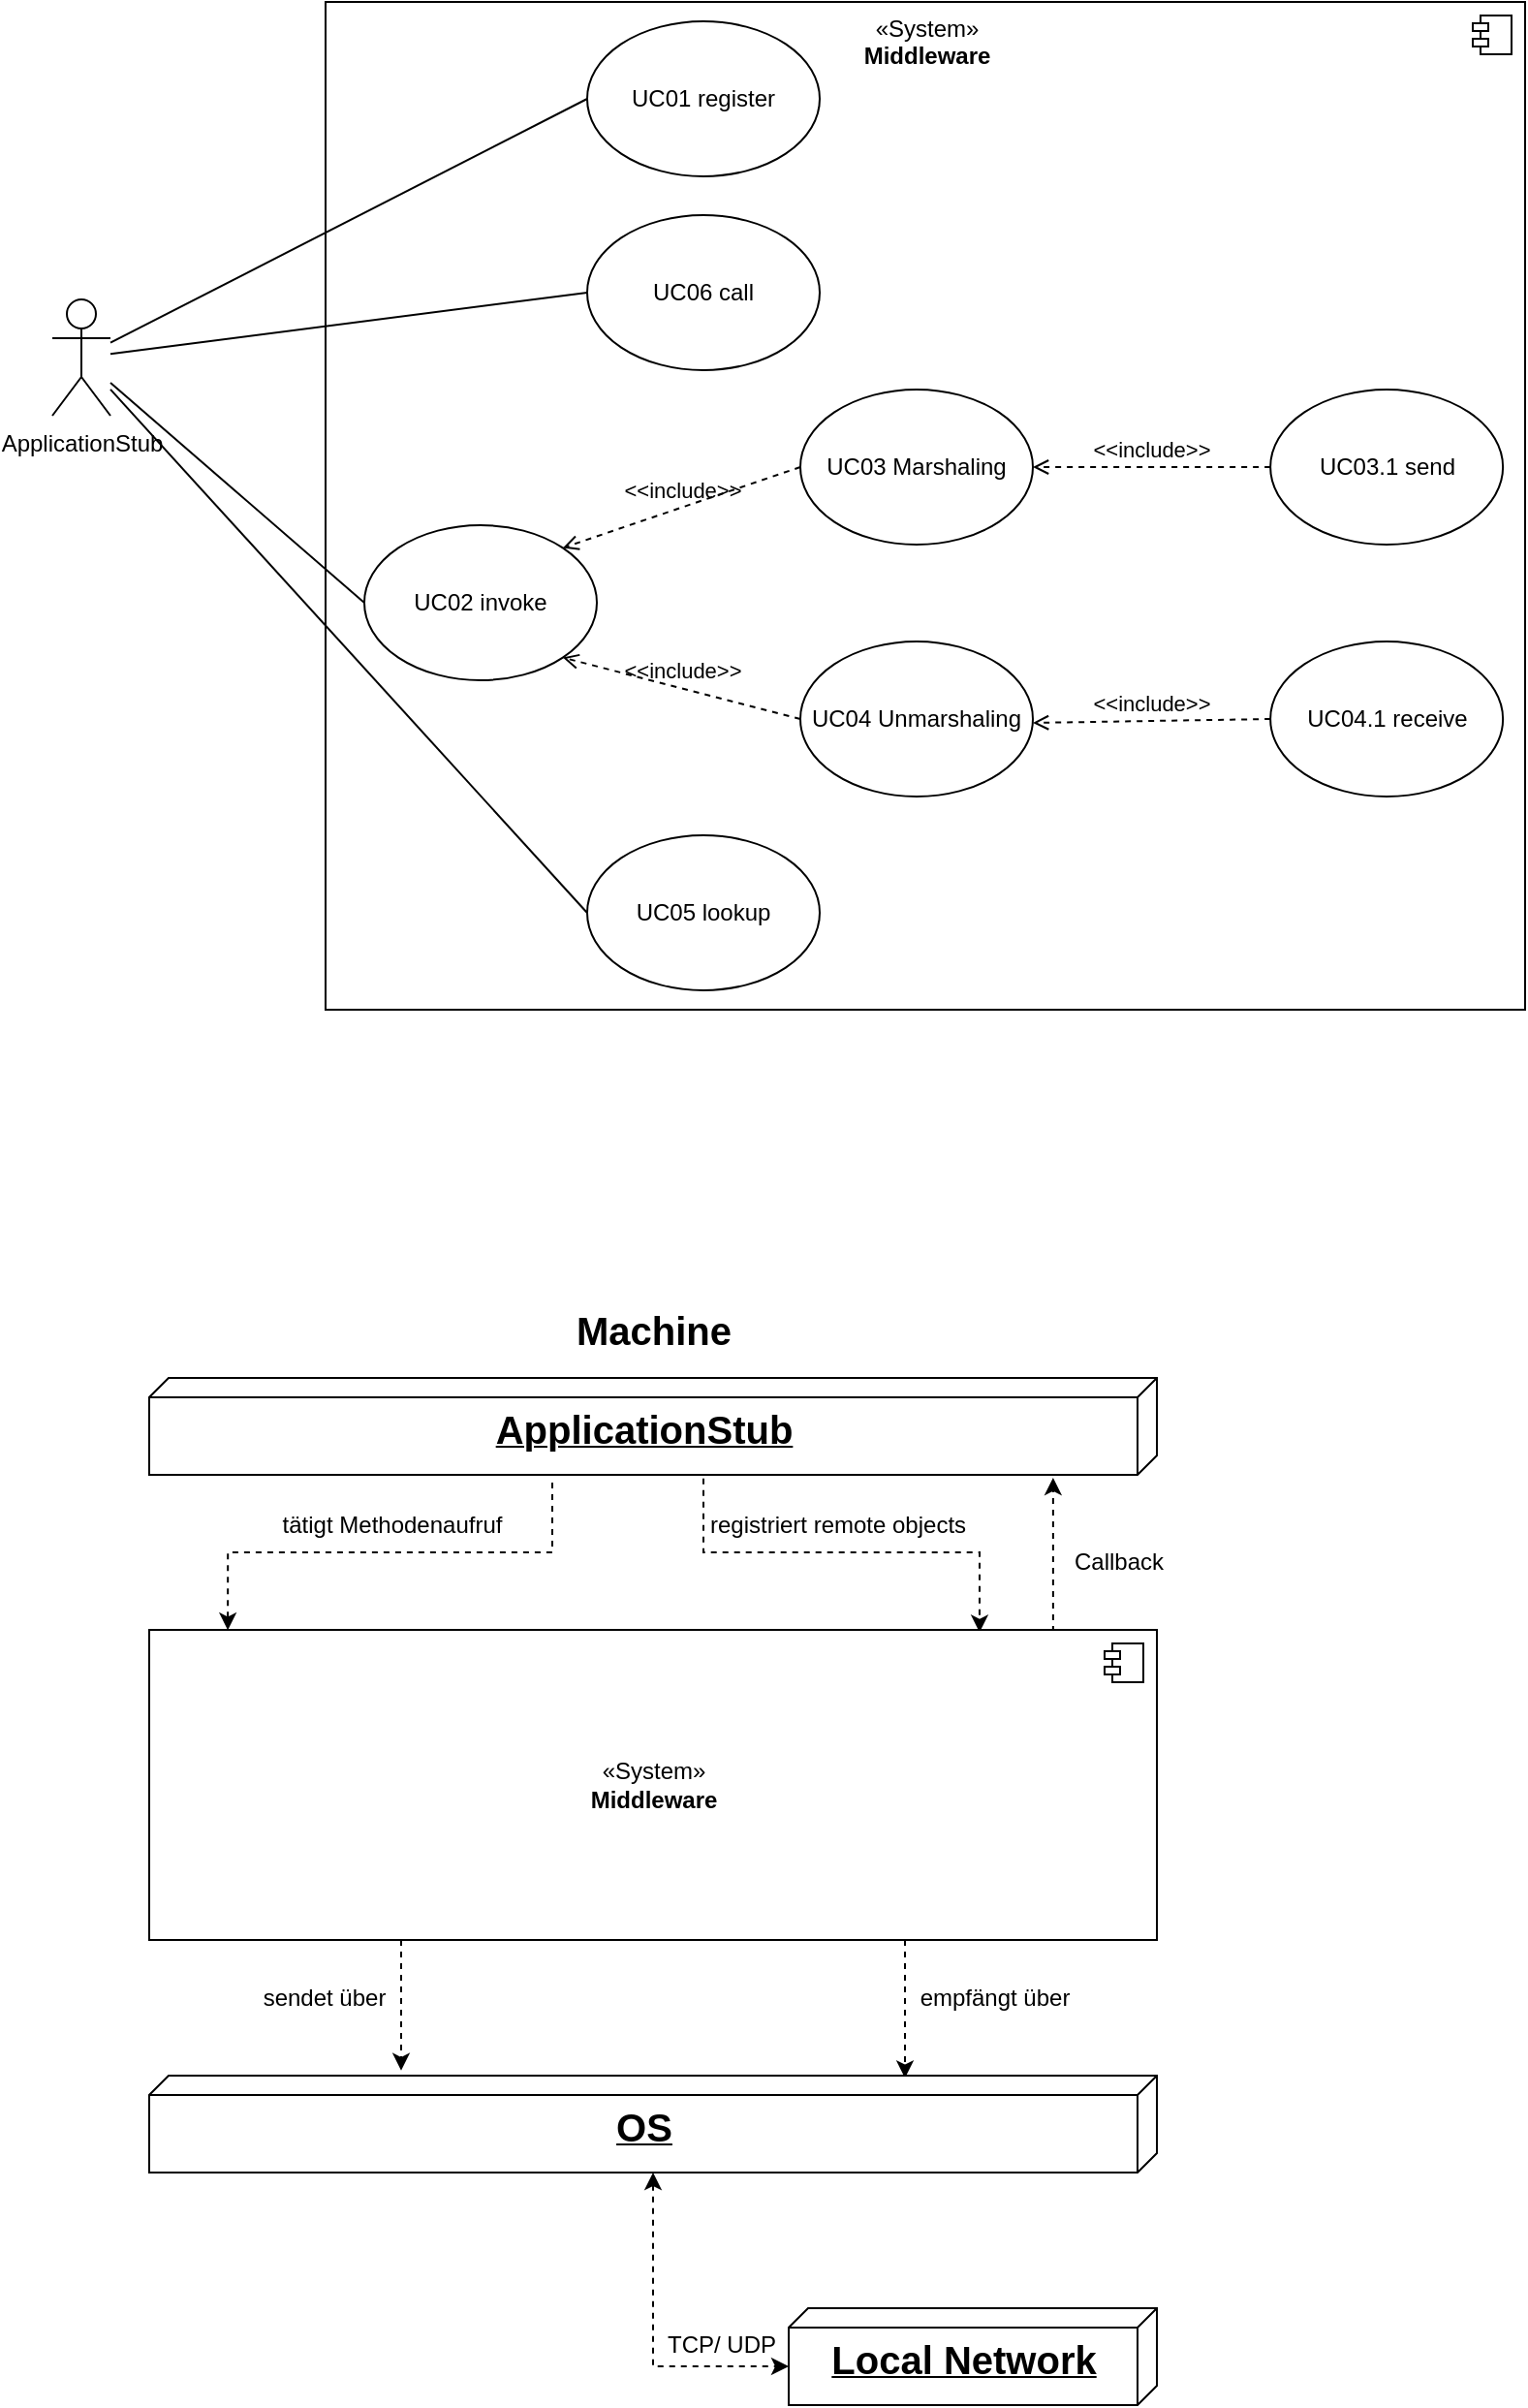 <mxfile version="20.6.2" type="device" pages="4"><diagram id="bHAZfM64TnDNeNS3CVl_" name="Trontexts"><mxGraphModel dx="3249" dy="1663" grid="1" gridSize="10" guides="1" tooltips="1" connect="1" arrows="1" fold="1" page="1" pageScale="1" pageWidth="827" pageHeight="1169" math="0" shadow="0"><root><mxCell id="0"/><mxCell id="1" parent="0"/><mxCell id="jtTLlLTn5Wbo2FnnJowl-1" value="«System»&lt;br&gt;&lt;b&gt;Middleware&lt;/b&gt;" style="html=1;dropTarget=0;verticalAlign=top;" parent="1" vertex="1"><mxGeometry x="-2309" y="-190" width="619" height="520" as="geometry"/></mxCell><mxCell id="jtTLlLTn5Wbo2FnnJowl-2" value="" style="shape=component;jettyWidth=8;jettyHeight=4;" parent="jtTLlLTn5Wbo2FnnJowl-1" vertex="1"><mxGeometry x="1" width="20" height="20" relative="1" as="geometry"><mxPoint x="-27" y="7" as="offset"/></mxGeometry></mxCell><mxCell id="jtTLlLTn5Wbo2FnnJowl-3" style="edgeStyle=none;rounded=0;orthogonalLoop=1;jettySize=auto;html=1;entryX=0;entryY=0.5;entryDx=0;entryDy=0;endArrow=none;endFill=0;" parent="1" source="jtTLlLTn5Wbo2FnnJowl-9" target="jtTLlLTn5Wbo2FnnJowl-10" edge="1"><mxGeometry relative="1" as="geometry"/></mxCell><mxCell id="jtTLlLTn5Wbo2FnnJowl-4" style="edgeStyle=none;rounded=0;orthogonalLoop=1;jettySize=auto;html=1;entryX=0;entryY=0.5;entryDx=0;entryDy=0;endArrow=none;endFill=0;" parent="1" source="jtTLlLTn5Wbo2FnnJowl-9" target="jtTLlLTn5Wbo2FnnJowl-11" edge="1"><mxGeometry relative="1" as="geometry"/></mxCell><mxCell id="TzghkT4nCecHZbgx0AMh-2" style="rounded=0;orthogonalLoop=1;jettySize=auto;html=1;entryX=0;entryY=0.5;entryDx=0;entryDy=0;endArrow=none;endFill=0;" parent="1" source="jtTLlLTn5Wbo2FnnJowl-9" target="TzghkT4nCecHZbgx0AMh-1" edge="1"><mxGeometry relative="1" as="geometry"/></mxCell><mxCell id="jtTLlLTn5Wbo2FnnJowl-9" value="ApplicationStub" style="shape=umlActor;verticalLabelPosition=bottom;labelBackgroundColor=#ffffff;verticalAlign=top;html=1;outlineConnect=0;" parent="1" vertex="1"><mxGeometry x="-2450" y="-36.5" width="30" height="60" as="geometry"/></mxCell><mxCell id="jtTLlLTn5Wbo2FnnJowl-10" value="UC01 register" style="ellipse;whiteSpace=wrap;html=1;" parent="1" vertex="1"><mxGeometry x="-2174" y="-180" width="120" height="80" as="geometry"/></mxCell><mxCell id="jtTLlLTn5Wbo2FnnJowl-11" value="UC02 invoke" style="ellipse;whiteSpace=wrap;html=1;" parent="1" vertex="1"><mxGeometry x="-2289" y="80" width="120" height="80" as="geometry"/></mxCell><mxCell id="jtTLlLTn5Wbo2FnnJowl-13" value="UC03 Marshaling" style="ellipse;whiteSpace=wrap;html=1;" parent="1" vertex="1"><mxGeometry x="-2064" y="10" width="120" height="80" as="geometry"/></mxCell><mxCell id="jtTLlLTn5Wbo2FnnJowl-14" value="UC04 Unmarshaling" style="ellipse;whiteSpace=wrap;html=1;" parent="1" vertex="1"><mxGeometry x="-2064" y="140" width="120" height="80" as="geometry"/></mxCell><mxCell id="jtTLlLTn5Wbo2FnnJowl-16" value="&amp;lt;&amp;lt;include&amp;gt;&amp;gt;" style="edgeStyle=none;html=1;endArrow=open;verticalAlign=bottom;dashed=1;labelBackgroundColor=none;exitX=0;exitY=0.5;exitDx=0;exitDy=0;entryX=1;entryY=1;entryDx=0;entryDy=0;" parent="1" source="jtTLlLTn5Wbo2FnnJowl-14" target="jtTLlLTn5Wbo2FnnJowl-11" edge="1"><mxGeometry width="160" relative="1" as="geometry"><mxPoint x="-1999" y="240" as="sourcePoint"/><mxPoint x="-1839" y="240" as="targetPoint"/></mxGeometry></mxCell><mxCell id="jtTLlLTn5Wbo2FnnJowl-17" value="&amp;lt;&amp;lt;include&amp;gt;&amp;gt;" style="edgeStyle=none;html=1;endArrow=open;verticalAlign=bottom;dashed=1;labelBackgroundColor=none;exitX=0;exitY=0.5;exitDx=0;exitDy=0;entryX=1;entryY=0;entryDx=0;entryDy=0;" parent="1" source="jtTLlLTn5Wbo2FnnJowl-13" target="jtTLlLTn5Wbo2FnnJowl-11" edge="1"><mxGeometry width="160" relative="1" as="geometry"><mxPoint x="-1779" y="-41.74" as="sourcePoint"/><mxPoint x="-1779" y="51.75" as="targetPoint"/></mxGeometry></mxCell><mxCell id="xnnIu8Cc6pDfvv1ZdvA9-5" style="edgeStyle=orthogonalEdgeStyle;rounded=0;orthogonalLoop=1;jettySize=auto;html=1;entryX=0.078;entryY=0.001;entryDx=0;entryDy=0;exitX=1.081;exitY=0.6;exitDx=0;exitDy=0;exitPerimeter=0;dashed=1;entryPerimeter=0;" parent="1" source="xnnIu8Cc6pDfvv1ZdvA9-1" target="xnnIu8Cc6pDfvv1ZdvA9-2" edge="1"><mxGeometry relative="1" as="geometry"/></mxCell><mxCell id="yEdXS2eQBz_9IboMD5vK-1" style="edgeStyle=orthogonalEdgeStyle;rounded=0;orthogonalLoop=1;jettySize=auto;html=1;entryX=0.824;entryY=0.008;entryDx=0;entryDy=0;dashed=1;entryPerimeter=0;exitX=1.037;exitY=0.45;exitDx=0;exitDy=0;exitPerimeter=0;" parent="1" source="xnnIu8Cc6pDfvv1ZdvA9-1" target="xnnIu8Cc6pDfvv1ZdvA9-2" edge="1"><mxGeometry relative="1" as="geometry"/></mxCell><mxCell id="xnnIu8Cc6pDfvv1ZdvA9-1" value="&lt;b&gt;&lt;font style=&quot;font-size: 20px&quot;&gt;ApplicationStub&lt;/font&gt;&lt;/b&gt;" style="verticalAlign=top;align=center;spacingTop=8;spacingLeft=2;spacingRight=12;shape=cube;size=10;direction=south;fontStyle=4;html=1;" parent="1" vertex="1"><mxGeometry x="-2400" y="520" width="520" height="50" as="geometry"/></mxCell><mxCell id="yEdXS2eQBz_9IboMD5vK-2" style="edgeStyle=orthogonalEdgeStyle;rounded=0;orthogonalLoop=1;jettySize=auto;html=1;entryX=1.029;entryY=0.103;entryDx=0;entryDy=0;entryPerimeter=0;dashed=1;exitX=0.897;exitY=0.006;exitDx=0;exitDy=0;exitPerimeter=0;" parent="1" source="xnnIu8Cc6pDfvv1ZdvA9-2" target="xnnIu8Cc6pDfvv1ZdvA9-1" edge="1"><mxGeometry relative="1" as="geometry"/></mxCell><mxCell id="yEdXS2eQBz_9IboMD5vK-5" style="edgeStyle=orthogonalEdgeStyle;rounded=0;orthogonalLoop=1;jettySize=auto;html=1;entryX=-0.052;entryY=0.75;entryDx=0;entryDy=0;entryPerimeter=0;dashed=1;exitX=0.25;exitY=1;exitDx=0;exitDy=0;" parent="1" source="xnnIu8Cc6pDfvv1ZdvA9-2" target="xnnIu8Cc6pDfvv1ZdvA9-4" edge="1"><mxGeometry relative="1" as="geometry"/></mxCell><mxCell id="xnnIu8Cc6pDfvv1ZdvA9-2" value="«System»&lt;br&gt;&lt;b&gt;Middleware&lt;/b&gt;" style="html=1;dropTarget=0;verticalAlign=middle;align=center;" parent="1" vertex="1"><mxGeometry x="-2400" y="650" width="520" height="160" as="geometry"/></mxCell><mxCell id="xnnIu8Cc6pDfvv1ZdvA9-3" value="" style="shape=component;jettyWidth=8;jettyHeight=4;" parent="xnnIu8Cc6pDfvv1ZdvA9-2" vertex="1"><mxGeometry x="1" width="20" height="20" relative="1" as="geometry"><mxPoint x="-27" y="7" as="offset"/></mxGeometry></mxCell><mxCell id="yEdXS2eQBz_9IboMD5vK-7" style="edgeStyle=orthogonalEdgeStyle;rounded=0;orthogonalLoop=1;jettySize=auto;html=1;entryX=0.025;entryY=0.25;entryDx=0;entryDy=0;dashed=1;exitX=0.75;exitY=1;exitDx=0;exitDy=0;entryPerimeter=0;" parent="1" source="xnnIu8Cc6pDfvv1ZdvA9-2" target="xnnIu8Cc6pDfvv1ZdvA9-4" edge="1"><mxGeometry relative="1" as="geometry"/></mxCell><mxCell id="yEdXS2eQBz_9IboMD5vK-30" style="edgeStyle=orthogonalEdgeStyle;rounded=0;orthogonalLoop=1;jettySize=auto;html=1;entryX=0;entryY=0;entryDx=30;entryDy=190;entryPerimeter=0;dashed=1;fontSize=20;startArrow=classic;startFill=1;" parent="1" source="xnnIu8Cc6pDfvv1ZdvA9-4" target="yEdXS2eQBz_9IboMD5vK-29" edge="1"><mxGeometry relative="1" as="geometry"><Array as="points"><mxPoint x="-2140" y="1030"/></Array></mxGeometry></mxCell><mxCell id="xnnIu8Cc6pDfvv1ZdvA9-4" value="&lt;b&gt;&lt;font style=&quot;font-size: 20px&quot;&gt;OS&lt;/font&gt;&lt;/b&gt;" style="verticalAlign=top;align=center;spacingTop=8;spacingLeft=2;spacingRight=12;shape=cube;size=10;direction=south;fontStyle=4;html=1;" parent="1" vertex="1"><mxGeometry x="-2400" y="880" width="520" height="50" as="geometry"/></mxCell><mxCell id="xnnIu8Cc6pDfvv1ZdvA9-6" value="tätigt Methodenaufruf" style="text;html=1;align=center;verticalAlign=middle;resizable=0;points=[];autosize=1;" parent="1" vertex="1"><mxGeometry x="-2340" y="586" width="130" height="20" as="geometry"/></mxCell><mxCell id="yEdXS2eQBz_9IboMD5vK-3" value="Callback" style="text;html=1;align=center;verticalAlign=middle;resizable=0;points=[];autosize=1;" parent="1" vertex="1"><mxGeometry x="-1930" y="605" width="60" height="20" as="geometry"/></mxCell><mxCell id="yEdXS2eQBz_9IboMD5vK-4" value="registriert remote objects" style="text;html=1;align=center;verticalAlign=middle;resizable=0;points=[];autosize=1;" parent="1" vertex="1"><mxGeometry x="-2120" y="586" width="150" height="20" as="geometry"/></mxCell><mxCell id="yEdXS2eQBz_9IboMD5vK-6" value="sendet über" style="text;html=1;align=center;verticalAlign=middle;resizable=0;points=[];autosize=1;" parent="1" vertex="1"><mxGeometry x="-2350" y="830" width="80" height="20" as="geometry"/></mxCell><mxCell id="yEdXS2eQBz_9IboMD5vK-8" value="empfängt über" style="text;html=1;align=center;verticalAlign=middle;resizable=0;points=[];autosize=1;" parent="1" vertex="1"><mxGeometry x="-2009" y="830" width="90" height="20" as="geometry"/></mxCell><mxCell id="yEdXS2eQBz_9IboMD5vK-9" value="Machine" style="text;html=1;align=center;verticalAlign=middle;resizable=0;points=[];autosize=1;fontSize=20;fontStyle=1" parent="1" vertex="1"><mxGeometry x="-2190" y="480" width="100" height="30" as="geometry"/></mxCell><mxCell id="yEdXS2eQBz_9IboMD5vK-29" value="&lt;b&gt;&lt;font style=&quot;font-size: 20px&quot;&gt;Local Network&lt;/font&gt;&lt;/b&gt;" style="verticalAlign=top;align=center;spacingTop=8;spacingLeft=2;spacingRight=12;shape=cube;size=10;direction=south;fontStyle=4;html=1;" parent="1" vertex="1"><mxGeometry x="-2070" y="1000" width="190" height="50" as="geometry"/></mxCell><mxCell id="yEdXS2eQBz_9IboMD5vK-32" value="&lt;font style=&quot;font-size: 12px&quot;&gt;TCP/ UDP&lt;/font&gt;" style="text;html=1;align=center;verticalAlign=middle;resizable=0;points=[];autosize=1;fontSize=20;" parent="1" vertex="1"><mxGeometry x="-2140" y="1000" width="70" height="30" as="geometry"/></mxCell><mxCell id="TzghkT4nCecHZbgx0AMh-1" value="UC06 call" style="ellipse;whiteSpace=wrap;html=1;" parent="1" vertex="1"><mxGeometry x="-2174" y="-80" width="120" height="80" as="geometry"/></mxCell><mxCell id="qV4hvJ852OU5ytfQ27XC-1" value="UC03.1 send" style="ellipse;whiteSpace=wrap;html=1;" parent="1" vertex="1"><mxGeometry x="-1821.43" y="10" width="120" height="80" as="geometry"/></mxCell><mxCell id="qV4hvJ852OU5ytfQ27XC-2" value="&amp;lt;&amp;lt;include&amp;gt;&amp;gt;" style="edgeStyle=none;html=1;endArrow=open;verticalAlign=bottom;dashed=1;labelBackgroundColor=none;exitX=0;exitY=0.5;exitDx=0;exitDy=0;" parent="1" source="qV4hvJ852OU5ytfQ27XC-1" edge="1"><mxGeometry width="160" relative="1" as="geometry"><mxPoint x="-1536.43" y="-88.24" as="sourcePoint"/><mxPoint x="-1944" y="50" as="targetPoint"/></mxGeometry></mxCell><mxCell id="qV4hvJ852OU5ytfQ27XC-3" value="UC04.1 receive" style="ellipse;whiteSpace=wrap;html=1;" parent="1" vertex="1"><mxGeometry x="-1821.43" y="140" width="120" height="80" as="geometry"/></mxCell><mxCell id="qV4hvJ852OU5ytfQ27XC-4" value="&amp;lt;&amp;lt;include&amp;gt;&amp;gt;" style="edgeStyle=none;html=1;endArrow=open;verticalAlign=bottom;dashed=1;labelBackgroundColor=none;exitX=0;exitY=0.5;exitDx=0;exitDy=0;" parent="1" source="qV4hvJ852OU5ytfQ27XC-3" edge="1"><mxGeometry width="160" relative="1" as="geometry"><mxPoint x="-1536.43" y="48.26" as="sourcePoint"/><mxPoint x="-1944" y="182" as="targetPoint"/></mxGeometry></mxCell><mxCell id="5YLeLbvKr8Jaz6r1UwMj-1" value="UC05 lookup" style="ellipse;whiteSpace=wrap;html=1;" parent="1" vertex="1"><mxGeometry x="-2174" y="240" width="120" height="80" as="geometry"/></mxCell><mxCell id="5YLeLbvKr8Jaz6r1UwMj-2" style="rounded=0;orthogonalLoop=1;jettySize=auto;html=1;entryX=0;entryY=0.5;entryDx=0;entryDy=0;endArrow=none;endFill=0;" parent="1" source="jtTLlLTn5Wbo2FnnJowl-9" target="5YLeLbvKr8Jaz6r1UwMj-1" edge="1"><mxGeometry relative="1" as="geometry"><mxPoint x="-2412" y="301.575" as="sourcePoint"/></mxGeometry></mxCell></root></mxGraphModel></diagram><diagram id="hZhlsAx7s4ztU_9R8nZx" name="Bausteinsichten"><mxGraphModel dx="3289" dy="520" grid="1" gridSize="10" guides="1" tooltips="1" connect="1" arrows="1" fold="1" page="1" pageScale="1" pageWidth="827" pageHeight="1169" math="0" shadow="0"><root><mxCell id="mn6hE4Q1_l96QymvXHHX-0"/><mxCell id="mn6hE4Q1_l96QymvXHHX-1" parent="mn6hE4Q1_l96QymvXHHX-0"/><mxCell id="NbhA7WePJE4MNoxFF0xG-18" value="«Service»&lt;br&gt;&lt;b&gt;Receiver&lt;/b&gt;" style="html=1;dropTarget=0;verticalAlign=top;fillColor=#EFEAFF;strokeColor=#9673a6;" parent="mn6hE4Q1_l96QymvXHHX-1" vertex="1"><mxGeometry x="-1270" y="1841" width="265" height="200" as="geometry"/></mxCell><mxCell id="NbhA7WePJE4MNoxFF0xG-19" value="" style="shape=component;jettyWidth=8;jettyHeight=4;" parent="NbhA7WePJE4MNoxFF0xG-18" vertex="1"><mxGeometry x="1" width="20" height="20" relative="1" as="geometry"><mxPoint x="-27" y="7" as="offset"/></mxGeometry></mxCell><mxCell id="NbhA7WePJE4MNoxFF0xG-16" value="«Service»&lt;br&gt;&lt;b&gt;Sender&lt;/b&gt;" style="html=1;dropTarget=0;verticalAlign=top;fillColor=#EFEAFF;strokeColor=#9673a6;" parent="mn6hE4Q1_l96QymvXHHX-1" vertex="1"><mxGeometry x="-2230" y="1720" width="499" height="200" as="geometry"/></mxCell><mxCell id="NbhA7WePJE4MNoxFF0xG-17" value="" style="shape=component;jettyWidth=8;jettyHeight=4;" parent="NbhA7WePJE4MNoxFF0xG-16" vertex="1"><mxGeometry x="1" width="20" height="20" relative="1" as="geometry"><mxPoint x="-27" y="7" as="offset"/></mxGeometry></mxCell><mxCell id="KGcv2t5bZ4YoIq5qYMBb-5" value="&lt;p style=&quot;line-height: 120%&quot;&gt;«Service»&lt;br&gt;&lt;b&gt;Middleware&lt;/b&gt;&lt;/p&gt;" style="html=1;dropTarget=0;verticalAlign=top;fillColor=#EFEAFF;strokeColor=#9673a6;" parent="mn6hE4Q1_l96QymvXHHX-1" vertex="1"><mxGeometry x="-2481" y="448.5" width="1081" height="440" as="geometry"/></mxCell><mxCell id="KGcv2t5bZ4YoIq5qYMBb-6" value="" style="shape=component;jettyWidth=8;jettyHeight=4;" parent="KGcv2t5bZ4YoIq5qYMBb-5" vertex="1"><mxGeometry x="1" width="20" height="20" relative="1" as="geometry"><mxPoint x="-27" y="7" as="offset"/></mxGeometry></mxCell><mxCell id="bPyXAozgdXldba7p95Hv-8" value="«Service»&lt;br&gt;&lt;b&gt;NameService&lt;/b&gt;" style="html=1;dropTarget=0;strokeWidth=1;fontSize=12;verticalAlign=top;" parent="mn6hE4Q1_l96QymvXHHX-1" vertex="1"><mxGeometry x="-2124.5" y="518.5" width="361" height="251.5" as="geometry"/></mxCell><mxCell id="bPyXAozgdXldba7p95Hv-9" value="" style="shape=component;jettyWidth=8;jettyHeight=4;" parent="bPyXAozgdXldba7p95Hv-8" vertex="1"><mxGeometry x="1" width="20" height="20" relative="1" as="geometry"><mxPoint x="-27" y="7" as="offset"/></mxGeometry></mxCell><mxCell id="mn6hE4Q1_l96QymvXHHX-3" value="&lt;p style=&quot;line-height: 120%&quot;&gt;«Service»&lt;br&gt;&lt;b&gt;Middleware&lt;/b&gt;&lt;/p&gt;" style="html=1;dropTarget=0;verticalAlign=top;fillColor=#EFEAFF;" parent="mn6hE4Q1_l96QymvXHHX-1" vertex="1"><mxGeometry x="-2481" y="90" width="880" height="190" as="geometry"/></mxCell><mxCell id="mn6hE4Q1_l96QymvXHHX-4" value="" style="shape=component;jettyWidth=8;jettyHeight=4;" parent="mn6hE4Q1_l96QymvXHHX-3" vertex="1"><mxGeometry x="1" width="20" height="20" relative="1" as="geometry"><mxPoint x="-27" y="7" as="offset"/></mxGeometry></mxCell><mxCell id="mn6hE4Q1_l96QymvXHHX-5" value="«Component»&lt;br&gt;&lt;b&gt;ServerStub&lt;/b&gt;" style="html=1;dropTarget=0;strokeWidth=1;fontSize=12;verticalAlign=middle;" parent="mn6hE4Q1_l96QymvXHHX-1" vertex="1"><mxGeometry x="-1861" y="155" width="230" height="90" as="geometry"/></mxCell><mxCell id="mn6hE4Q1_l96QymvXHHX-6" value="" style="shape=component;jettyWidth=8;jettyHeight=4;" parent="mn6hE4Q1_l96QymvXHHX-5" vertex="1"><mxGeometry x="1" width="20" height="20" relative="1" as="geometry"><mxPoint x="-27" y="7" as="offset"/></mxGeometry></mxCell><mxCell id="mn6hE4Q1_l96QymvXHHX-7" value="«Component»&lt;br&gt;&lt;b&gt;ClientStub&lt;/b&gt;" style="html=1;dropTarget=0;strokeWidth=1;fontSize=12;verticalAlign=middle;" parent="mn6hE4Q1_l96QymvXHHX-1" vertex="1"><mxGeometry x="-2451" y="155" width="230" height="90" as="geometry"/></mxCell><mxCell id="mn6hE4Q1_l96QymvXHHX-8" value="" style="shape=component;jettyWidth=8;jettyHeight=4;" parent="mn6hE4Q1_l96QymvXHHX-7" vertex="1"><mxGeometry x="1" width="20" height="20" relative="1" as="geometry"><mxPoint x="-27" y="7" as="offset"/></mxGeometry></mxCell><mxCell id="7sdZBnmnToqE2Dh-gsJz-10" style="rounded=0;orthogonalLoop=1;jettySize=auto;html=1;endArrow=block;endFill=0;endSize=10;exitX=0;exitY=1;exitDx=0;exitDy=0;" parent="mn6hE4Q1_l96QymvXHHX-1" source="7sdZBnmnToqE2Dh-gsJz-1" target="mn6hE4Q1_l96QymvXHHX-17" edge="1"><mxGeometry relative="1" as="geometry"/></mxCell><mxCell id="mn6hE4Q1_l96QymvXHHX-17" value="" style="ellipse;whiteSpace=wrap;html=1;fontFamily=Helvetica;fontSize=12;fontColor=#000000;align=center;strokeColor=#000000;fillColor=#ffffff;points=[];aspect=fixed;resizable=0;spacing=2;strokeWidth=1;" parent="mn6hE4Q1_l96QymvXHHX-1" vertex="1"><mxGeometry x="-2341" y="117" width="10" height="10" as="geometry"/></mxCell><mxCell id="mn6hE4Q1_l96QymvXHHX-18" value="" style="rounded=0;orthogonalLoop=1;jettySize=auto;html=1;endArrow=none;endFill=0;exitX=0.5;exitY=0;exitDx=0;exitDy=0;entryX=0.5;entryY=1;entryDx=0;entryDy=0;entryPerimeter=0;" parent="mn6hE4Q1_l96QymvXHHX-1" source="mn6hE4Q1_l96QymvXHHX-7" target="mn6hE4Q1_l96QymvXHHX-17" edge="1"><mxGeometry relative="1" as="geometry"><mxPoint x="-2336" y="90" as="sourcePoint"/><mxPoint x="-2331" y="70" as="targetPoint"/></mxGeometry></mxCell><mxCell id="mn6hE4Q1_l96QymvXHHX-19" value="IRemoteInvocation" style="text;html=1;align=center;verticalAlign=middle;resizable=0;points=[];autosize=1;fontSize=12;" parent="mn6hE4Q1_l96QymvXHHX-1" vertex="1"><mxGeometry x="-2396" y="97" width="120" height="20" as="geometry"/></mxCell><mxCell id="mn6hE4Q1_l96QymvXHHX-28" value="" style="rounded=0;orthogonalLoop=1;jettySize=auto;html=1;endArrow=halfCircle;endFill=0;endSize=6;strokeWidth=1;fontSize=12;exitX=0.5;exitY=1;exitDx=0;exitDy=0;" parent="mn6hE4Q1_l96QymvXHHX-1" source="mn6hE4Q1_l96QymvXHHX-7" edge="1"><mxGeometry relative="1" as="geometry"><mxPoint x="-2411" y="575" as="sourcePoint"/><mxPoint x="-2336" y="302.286" as="targetPoint"/></mxGeometry></mxCell><mxCell id="mn6hE4Q1_l96QymvXHHX-29" value="SocketAPI" style="text;html=1;align=center;verticalAlign=middle;resizable=0;points=[];autosize=1;fontSize=12;" parent="mn6hE4Q1_l96QymvXHHX-1" vertex="1"><mxGeometry x="-2371" y="302" width="70" height="20" as="geometry"/></mxCell><mxCell id="mn6hE4Q1_l96QymvXHHX-30" value="IRegister" style="text;html=1;align=center;verticalAlign=middle;resizable=0;points=[];autosize=1;fontSize=12;" parent="mn6hE4Q1_l96QymvXHHX-1" vertex="1"><mxGeometry x="-1836" y="97" width="60" height="20" as="geometry"/></mxCell><mxCell id="mn6hE4Q1_l96QymvXHHX-31" value="" style="rounded=0;orthogonalLoop=1;jettySize=auto;html=1;endArrow=none;endFill=0;entryX=0.5;entryY=1;entryDx=0;entryDy=0;entryPerimeter=0;" parent="mn6hE4Q1_l96QymvXHHX-1" target="mn6hE4Q1_l96QymvXHHX-32" edge="1"><mxGeometry relative="1" as="geometry"><mxPoint x="-1806" y="155" as="sourcePoint"/><mxPoint x="-1801" y="70" as="targetPoint"/></mxGeometry></mxCell><mxCell id="7sdZBnmnToqE2Dh-gsJz-11" style="edgeStyle=none;rounded=0;orthogonalLoop=1;jettySize=auto;html=1;entryX=0;entryY=0.433;entryDx=0;entryDy=0;endArrow=block;endFill=0;endSize=10;exitX=1;exitY=1;exitDx=0;exitDy=0;entryPerimeter=0;" parent="mn6hE4Q1_l96QymvXHHX-1" source="7sdZBnmnToqE2Dh-gsJz-1" target="mn6hE4Q1_l96QymvXHHX-32" edge="1"><mxGeometry relative="1" as="geometry"/></mxCell><mxCell id="mn6hE4Q1_l96QymvXHHX-32" value="" style="ellipse;whiteSpace=wrap;html=1;fontFamily=Helvetica;fontSize=12;fontColor=#000000;align=center;strokeColor=#000000;fillColor=#ffffff;points=[];aspect=fixed;resizable=0;spacing=2;strokeWidth=1;" parent="mn6hE4Q1_l96QymvXHHX-1" vertex="1"><mxGeometry x="-1811" y="117" width="10" height="10" as="geometry"/></mxCell><mxCell id="mn6hE4Q1_l96QymvXHHX-33" value="IRemoteObject" style="text;html=1;align=center;verticalAlign=middle;resizable=0;points=[];autosize=1;fontSize=12;" parent="mn6hE4Q1_l96QymvXHHX-1" vertex="1"><mxGeometry x="-1731" y="40" width="100" height="20" as="geometry"/></mxCell><mxCell id="mn6hE4Q1_l96QymvXHHX-34" value="" style="rounded=0;orthogonalLoop=1;jettySize=auto;html=1;endArrow=none;endFill=0;exitX=0.5;exitY=0;exitDx=0;exitDy=0;entryX=0.5;entryY=1;entryDx=0;entryDy=0;entryPerimeter=0;" parent="mn6hE4Q1_l96QymvXHHX-1" edge="1"><mxGeometry relative="1" as="geometry"><mxPoint x="-1691.0" y="155" as="sourcePoint"/><mxPoint x="-1691.0" y="70" as="targetPoint"/></mxGeometry></mxCell><mxCell id="mn6hE4Q1_l96QymvXHHX-35" value="" style="shape=requiredInterface;html=1;verticalLabelPosition=bottom;strokeWidth=1;fontSize=12;rotation=90;" parent="mn6hE4Q1_l96QymvXHHX-1" vertex="1"><mxGeometry x="-1696" y="55" width="10" height="20" as="geometry"/></mxCell><mxCell id="mn6hE4Q1_l96QymvXHHX-36" value="SocketAPI" style="text;html=1;align=center;verticalAlign=middle;resizable=0;points=[];autosize=1;fontSize=12;" parent="mn6hE4Q1_l96QymvXHHX-1" vertex="1"><mxGeometry x="-1781" y="302" width="70" height="20" as="geometry"/></mxCell><mxCell id="WwN3n1sgOeAuhe9dtAv0-2" value="«Service»&lt;br&gt;&lt;b&gt;NameService&lt;/b&gt;" style="html=1;dropTarget=0;" parent="mn6hE4Q1_l96QymvXHHX-1" vertex="1"><mxGeometry x="-2126" y="155" width="180" height="90" as="geometry"/></mxCell><mxCell id="WwN3n1sgOeAuhe9dtAv0-3" value="" style="shape=component;jettyWidth=8;jettyHeight=4;" parent="WwN3n1sgOeAuhe9dtAv0-2" vertex="1"><mxGeometry x="1" width="20" height="20" relative="1" as="geometry"><mxPoint x="-27" y="7" as="offset"/></mxGeometry></mxCell><mxCell id="WwN3n1sgOeAuhe9dtAv0-4" value="" style="rounded=0;orthogonalLoop=1;jettySize=auto;html=1;endArrow=none;endFill=0;fontSize=20;exitX=0;exitY=0.5;exitDx=0;exitDy=0;strokeColor=#000000;" parent="mn6hE4Q1_l96QymvXHHX-1" source="WwN3n1sgOeAuhe9dtAv0-2" target="WwN3n1sgOeAuhe9dtAv0-6" edge="1"><mxGeometry relative="1" as="geometry"><mxPoint x="-2196" y="247" as="sourcePoint"/></mxGeometry></mxCell><mxCell id="WwN3n1sgOeAuhe9dtAv0-5" value="" style="rounded=0;orthogonalLoop=1;jettySize=auto;html=1;endArrow=halfCircle;endFill=0;entryX=0.5;entryY=0.5;entryDx=0;entryDy=0;endSize=6;strokeWidth=1;fontSize=20;exitX=1;exitY=0.5;exitDx=0;exitDy=0;" parent="mn6hE4Q1_l96QymvXHHX-1" source="mn6hE4Q1_l96QymvXHHX-7" target="WwN3n1sgOeAuhe9dtAv0-6" edge="1"><mxGeometry relative="1" as="geometry"><mxPoint x="-2216" y="200" as="sourcePoint"/></mxGeometry></mxCell><mxCell id="WwN3n1sgOeAuhe9dtAv0-6" value="" style="ellipse;whiteSpace=wrap;html=1;fontFamily=Helvetica;fontSize=12;fontColor=#000000;align=center;strokeColor=#000000;fillColor=#ffffff;points=[];aspect=fixed;resizable=0;" parent="mn6hE4Q1_l96QymvXHHX-1" vertex="1"><mxGeometry x="-2171" y="195" width="10" height="10" as="geometry"/></mxCell><mxCell id="WwN3n1sgOeAuhe9dtAv0-7" value="&lt;font style=&quot;font-size: 12px&quot;&gt;INameResolver&lt;/font&gt;" style="text;html=1;align=center;verticalAlign=middle;resizable=0;points=[];autosize=1;fontSize=20;" parent="mn6hE4Q1_l96QymvXHHX-1" vertex="1"><mxGeometry x="-2221" y="162" width="100" height="30" as="geometry"/></mxCell><mxCell id="KGcv2t5bZ4YoIq5qYMBb-0" value="" style="rounded=0;orthogonalLoop=1;jettySize=auto;html=1;endArrow=none;endFill=0;fontSize=20;exitX=1;exitY=0.5;exitDx=0;exitDy=0;strokeColor=#000000;" parent="mn6hE4Q1_l96QymvXHHX-1" source="WwN3n1sgOeAuhe9dtAv0-2" target="KGcv2t5bZ4YoIq5qYMBb-2" edge="1"><mxGeometry relative="1" as="geometry"><mxPoint x="-1751" y="210" as="sourcePoint"/></mxGeometry></mxCell><mxCell id="KGcv2t5bZ4YoIq5qYMBb-1" value="" style="rounded=0;orthogonalLoop=1;jettySize=auto;html=1;endArrow=halfCircle;endFill=0;entryX=0.5;entryY=0.5;entryDx=0;entryDy=0;endSize=6;strokeWidth=1;fontSize=20;exitX=0;exitY=0.5;exitDx=0;exitDy=0;" parent="mn6hE4Q1_l96QymvXHHX-1" source="mn6hE4Q1_l96QymvXHHX-5" target="KGcv2t5bZ4YoIq5qYMBb-2" edge="1"><mxGeometry relative="1" as="geometry"><mxPoint x="-1866" y="200" as="sourcePoint"/></mxGeometry></mxCell><mxCell id="KGcv2t5bZ4YoIq5qYMBb-2" value="" style="ellipse;whiteSpace=wrap;html=1;fontFamily=Helvetica;fontSize=12;fontColor=#000000;align=center;strokeColor=#000000;fillColor=#ffffff;points=[];aspect=fixed;resizable=0;" parent="mn6hE4Q1_l96QymvXHHX-1" vertex="1"><mxGeometry x="-1911" y="195" width="10" height="10" as="geometry"/></mxCell><mxCell id="KGcv2t5bZ4YoIq5qYMBb-3" value="&lt;font style=&quot;font-size: 12px&quot;&gt;INameServer&lt;/font&gt;" style="text;html=1;align=center;verticalAlign=middle;resizable=0;points=[];autosize=1;fontSize=20;" parent="mn6hE4Q1_l96QymvXHHX-1" vertex="1"><mxGeometry x="-1946" y="162" width="90" height="30" as="geometry"/></mxCell><mxCell id="KGcv2t5bZ4YoIq5qYMBb-7" value="«Component»&lt;br&gt;&lt;b&gt;ServerStub&lt;/b&gt;" style="html=1;dropTarget=0;strokeWidth=1;fontSize=12;verticalAlign=top;" parent="mn6hE4Q1_l96QymvXHHX-1" vertex="1"><mxGeometry x="-1660" y="518.5" width="230" height="361.5" as="geometry"/></mxCell><mxCell id="KGcv2t5bZ4YoIq5qYMBb-8" value="" style="shape=component;jettyWidth=8;jettyHeight=4;" parent="KGcv2t5bZ4YoIq5qYMBb-7" vertex="1"><mxGeometry x="1" width="20" height="20" relative="1" as="geometry"><mxPoint x="-27" y="7" as="offset"/></mxGeometry></mxCell><mxCell id="KGcv2t5bZ4YoIq5qYMBb-9" value="«Component»&lt;br&gt;&lt;b&gt;ClientStub&lt;/b&gt;" style="html=1;dropTarget=0;strokeWidth=1;fontSize=12;verticalAlign=top;align=left;" parent="mn6hE4Q1_l96QymvXHHX-1" vertex="1"><mxGeometry x="-2451" y="518.5" width="230" height="361.5" as="geometry"/></mxCell><mxCell id="KGcv2t5bZ4YoIq5qYMBb-10" value="" style="shape=component;jettyWidth=8;jettyHeight=4;" parent="KGcv2t5bZ4YoIq5qYMBb-9" vertex="1"><mxGeometry x="1" width="20" height="20" relative="1" as="geometry"><mxPoint x="-27" y="7" as="offset"/></mxGeometry></mxCell><mxCell id="KGcv2t5bZ4YoIq5qYMBb-11" value="«Component»&lt;br&gt;&lt;b&gt;ClientStubImpl&lt;/b&gt;" style="html=1;dropTarget=0;" parent="mn6hE4Q1_l96QymvXHHX-1" vertex="1"><mxGeometry x="-2426" y="600" width="180" height="90" as="geometry"/></mxCell><mxCell id="KGcv2t5bZ4YoIq5qYMBb-12" value="" style="shape=component;jettyWidth=8;jettyHeight=4;" parent="KGcv2t5bZ4YoIq5qYMBb-11" vertex="1"><mxGeometry x="1" width="20" height="20" relative="1" as="geometry"><mxPoint x="-27" y="7" as="offset"/></mxGeometry></mxCell><mxCell id="KGcv2t5bZ4YoIq5qYMBb-13" value="«Component»&lt;br&gt;&lt;b&gt;ServerStubImpl&lt;/b&gt;" style="html=1;dropTarget=0;" parent="mn6hE4Q1_l96QymvXHHX-1" vertex="1"><mxGeometry x="-1636" y="600" width="180" height="90" as="geometry"/></mxCell><mxCell id="KGcv2t5bZ4YoIq5qYMBb-14" value="" style="shape=component;jettyWidth=8;jettyHeight=4;" parent="KGcv2t5bZ4YoIq5qYMBb-13" vertex="1"><mxGeometry x="1" width="20" height="20" relative="1" as="geometry"><mxPoint x="-27" y="7" as="offset"/></mxGeometry></mxCell><mxCell id="KGcv2t5bZ4YoIq5qYMBb-15" value="«Service»&lt;br&gt;&lt;b&gt;Sender&lt;/b&gt;" style="html=1;dropTarget=0;" parent="mn6hE4Q1_l96QymvXHHX-1" vertex="1"><mxGeometry x="-2426" y="780" width="180" height="90" as="geometry"/></mxCell><mxCell id="KGcv2t5bZ4YoIq5qYMBb-16" value="" style="shape=component;jettyWidth=8;jettyHeight=4;" parent="KGcv2t5bZ4YoIq5qYMBb-15" vertex="1"><mxGeometry x="1" width="20" height="20" relative="1" as="geometry"><mxPoint x="-27" y="7" as="offset"/></mxGeometry></mxCell><mxCell id="KGcv2t5bZ4YoIq5qYMBb-17" value="«Service»&lt;br&gt;&lt;b&gt;Receiver&lt;/b&gt;" style="html=1;dropTarget=0;" parent="mn6hE4Q1_l96QymvXHHX-1" vertex="1"><mxGeometry x="-1635" y="780" width="180" height="90" as="geometry"/></mxCell><mxCell id="KGcv2t5bZ4YoIq5qYMBb-18" value="" style="shape=component;jettyWidth=8;jettyHeight=4;" parent="KGcv2t5bZ4YoIq5qYMBb-17" vertex="1"><mxGeometry x="1" width="20" height="20" relative="1" as="geometry"><mxPoint x="-27" y="7" as="offset"/></mxGeometry></mxCell><mxCell id="7sdZBnmnToqE2Dh-gsJz-17" style="edgeStyle=none;rounded=0;orthogonalLoop=1;jettySize=auto;html=1;entryX=0.998;entryY=0.373;entryDx=0;entryDy=0;endArrow=block;endFill=0;endSize=10;exitX=0;exitY=1;exitDx=0;exitDy=0;entryPerimeter=0;" parent="mn6hE4Q1_l96QymvXHHX-1" source="7sdZBnmnToqE2Dh-gsJz-13" target="KGcv2t5bZ4YoIq5qYMBb-19" edge="1"><mxGeometry relative="1" as="geometry"/></mxCell><mxCell id="KGcv2t5bZ4YoIq5qYMBb-19" value="" style="ellipse;whiteSpace=wrap;html=1;fontFamily=Helvetica;fontSize=12;fontColor=#000000;align=center;strokeColor=#000000;fillColor=#ffffff;points=[];aspect=fixed;resizable=0;spacing=2;strokeWidth=1;" parent="mn6hE4Q1_l96QymvXHHX-1" vertex="1"><mxGeometry x="-2341" y="478.5" width="10" height="10" as="geometry"/></mxCell><mxCell id="KGcv2t5bZ4YoIq5qYMBb-20" value="" style="rounded=0;orthogonalLoop=1;jettySize=auto;html=1;endArrow=none;endFill=0;exitX=0.5;exitY=0;exitDx=0;exitDy=0;entryX=0.5;entryY=1;entryDx=0;entryDy=0;entryPerimeter=0;" parent="mn6hE4Q1_l96QymvXHHX-1" source="KGcv2t5bZ4YoIq5qYMBb-11" target="KGcv2t5bZ4YoIq5qYMBb-19" edge="1"><mxGeometry relative="1" as="geometry"><mxPoint x="-2336" y="448.5" as="sourcePoint"/><mxPoint x="-2331" y="428.5" as="targetPoint"/></mxGeometry></mxCell><mxCell id="KGcv2t5bZ4YoIq5qYMBb-21" value="IRemoteInvocation" style="text;html=1;align=center;verticalAlign=middle;resizable=0;points=[];autosize=1;fontSize=12;" parent="mn6hE4Q1_l96QymvXHHX-1" vertex="1"><mxGeometry x="-2396" y="458.5" width="120" height="20" as="geometry"/></mxCell><mxCell id="KGcv2t5bZ4YoIq5qYMBb-22" value="" style="rounded=0;orthogonalLoop=1;jettySize=auto;html=1;endArrow=none;endFill=0;fontSize=12;exitX=0.5;exitY=0;exitDx=0;exitDy=0;" parent="mn6hE4Q1_l96QymvXHHX-1" source="KGcv2t5bZ4YoIq5qYMBb-15" target="KGcv2t5bZ4YoIq5qYMBb-24" edge="1"><mxGeometry relative="1" as="geometry"><mxPoint x="-2356" y="673.5" as="sourcePoint"/></mxGeometry></mxCell><mxCell id="KGcv2t5bZ4YoIq5qYMBb-23" value="" style="rounded=0;orthogonalLoop=1;jettySize=auto;html=1;endArrow=halfCircle;endFill=0;entryX=0.5;entryY=0.5;entryDx=0;entryDy=0;endSize=6;strokeWidth=1;fontSize=12;exitX=0.5;exitY=1;exitDx=0;exitDy=0;" parent="mn6hE4Q1_l96QymvXHHX-1" source="KGcv2t5bZ4YoIq5qYMBb-11" target="KGcv2t5bZ4YoIq5qYMBb-24" edge="1"><mxGeometry relative="1" as="geometry"><mxPoint x="-2336" y="753.5" as="sourcePoint"/></mxGeometry></mxCell><mxCell id="KGcv2t5bZ4YoIq5qYMBb-24" value="" style="ellipse;whiteSpace=wrap;html=1;fontFamily=Helvetica;fontSize=12;fontColor=#000000;align=center;strokeColor=#000000;fillColor=#ffffff;points=[];aspect=fixed;resizable=0;" parent="mn6hE4Q1_l96QymvXHHX-1" vertex="1"><mxGeometry x="-2341" y="763.5" width="10" height="10" as="geometry"/></mxCell><mxCell id="KGcv2t5bZ4YoIq5qYMBb-25" value="send" style="text;html=1;align=center;verticalAlign=middle;resizable=0;points=[];autosize=1;fontSize=12;" parent="mn6hE4Q1_l96QymvXHHX-1" vertex="1"><mxGeometry x="-2326" y="758.5" width="40" height="20" as="geometry"/></mxCell><mxCell id="KGcv2t5bZ4YoIq5qYMBb-26" value="" style="rounded=0;orthogonalLoop=1;jettySize=auto;html=1;endArrow=none;endFill=0;fontSize=12;exitX=0.5;exitY=1;exitDx=0;exitDy=0;" parent="mn6hE4Q1_l96QymvXHHX-1" source="KGcv2t5bZ4YoIq5qYMBb-13" target="KGcv2t5bZ4YoIq5qYMBb-28" edge="1"><mxGeometry relative="1" as="geometry"><mxPoint x="-1545" y="753.5" as="sourcePoint"/></mxGeometry></mxCell><mxCell id="KGcv2t5bZ4YoIq5qYMBb-27" value="" style="rounded=0;orthogonalLoop=1;jettySize=auto;html=1;endArrow=halfCircle;endFill=0;entryX=0.5;entryY=0.5;entryDx=0;entryDy=0;endSize=6;strokeWidth=1;fontSize=12;exitX=0.5;exitY=0;exitDx=0;exitDy=0;" parent="mn6hE4Q1_l96QymvXHHX-1" source="KGcv2t5bZ4YoIq5qYMBb-17" target="KGcv2t5bZ4YoIq5qYMBb-28" edge="1"><mxGeometry relative="1" as="geometry"><mxPoint x="-1470" y="668.5" as="sourcePoint"/></mxGeometry></mxCell><mxCell id="KGcv2t5bZ4YoIq5qYMBb-28" value="" style="ellipse;whiteSpace=wrap;html=1;fontFamily=Helvetica;fontSize=12;fontColor=#000000;align=center;strokeColor=#000000;fillColor=#ffffff;points=[];aspect=fixed;resizable=0;" parent="mn6hE4Q1_l96QymvXHHX-1" vertex="1"><mxGeometry x="-1550" y="758.5" width="10" height="10" as="geometry"/></mxCell><mxCell id="KGcv2t5bZ4YoIq5qYMBb-29" value="receive" style="text;html=1;align=center;verticalAlign=middle;resizable=0;points=[];autosize=1;fontSize=12;" parent="mn6hE4Q1_l96QymvXHHX-1" vertex="1"><mxGeometry x="-1530" y="753.5" width="50" height="20" as="geometry"/></mxCell><mxCell id="KGcv2t5bZ4YoIq5qYMBb-30" value="" style="rounded=0;orthogonalLoop=1;jettySize=auto;html=1;endArrow=halfCircle;endFill=0;endSize=6;strokeWidth=1;fontSize=12;exitX=0.5;exitY=1;exitDx=0;exitDy=0;" parent="mn6hE4Q1_l96QymvXHHX-1" source="KGcv2t5bZ4YoIq5qYMBb-15" edge="1"><mxGeometry relative="1" as="geometry"><mxPoint x="-2411" y="933.5" as="sourcePoint"/><mxPoint x="-2336" y="928.5" as="targetPoint"/></mxGeometry></mxCell><mxCell id="KGcv2t5bZ4YoIq5qYMBb-31" value="SocketAPI" style="text;html=1;align=center;verticalAlign=middle;resizable=0;points=[];autosize=1;fontSize=12;" parent="mn6hE4Q1_l96QymvXHHX-1" vertex="1"><mxGeometry x="-2371" y="928.5" width="70" height="20" as="geometry"/></mxCell><mxCell id="KGcv2t5bZ4YoIq5qYMBb-32" value="IRegister" style="text;html=1;align=center;verticalAlign=middle;resizable=0;points=[];autosize=1;fontSize=12;" parent="mn6hE4Q1_l96QymvXHHX-1" vertex="1"><mxGeometry x="-1621" y="458.5" width="60" height="20" as="geometry"/></mxCell><mxCell id="KGcv2t5bZ4YoIq5qYMBb-33" value="" style="rounded=0;orthogonalLoop=1;jettySize=auto;html=1;endArrow=none;endFill=0;exitX=0.25;exitY=0;exitDx=0;exitDy=0;entryX=0.5;entryY=1;entryDx=0;entryDy=0;entryPerimeter=0;" parent="mn6hE4Q1_l96QymvXHHX-1" source="KGcv2t5bZ4YoIq5qYMBb-13" target="KGcv2t5bZ4YoIq5qYMBb-34" edge="1"><mxGeometry relative="1" as="geometry"><mxPoint x="-1605" y="518.5" as="sourcePoint"/><mxPoint x="-1600" y="428.5" as="targetPoint"/></mxGeometry></mxCell><mxCell id="7sdZBnmnToqE2Dh-gsJz-18" style="edgeStyle=none;rounded=0;orthogonalLoop=1;jettySize=auto;html=1;entryX=0.02;entryY=0.484;entryDx=0;entryDy=0;endArrow=block;endFill=0;endSize=10;exitX=1;exitY=1;exitDx=0;exitDy=0;entryPerimeter=0;" parent="mn6hE4Q1_l96QymvXHHX-1" source="7sdZBnmnToqE2Dh-gsJz-13" target="KGcv2t5bZ4YoIq5qYMBb-34" edge="1"><mxGeometry relative="1" as="geometry"/></mxCell><mxCell id="KGcv2t5bZ4YoIq5qYMBb-34" value="" style="ellipse;whiteSpace=wrap;html=1;fontFamily=Helvetica;fontSize=12;fontColor=#000000;align=center;strokeColor=#000000;fillColor=#ffffff;points=[];aspect=fixed;resizable=0;spacing=2;strokeWidth=1;" parent="mn6hE4Q1_l96QymvXHHX-1" vertex="1"><mxGeometry x="-1596" y="478.5" width="10" height="10" as="geometry"/></mxCell><mxCell id="KGcv2t5bZ4YoIq5qYMBb-35" value="IRemoteObject" style="text;html=1;align=center;verticalAlign=middle;resizable=0;points=[];autosize=1;fontSize=12;" parent="mn6hE4Q1_l96QymvXHHX-1" vertex="1"><mxGeometry x="-1551" y="380" width="100" height="20" as="geometry"/></mxCell><mxCell id="KGcv2t5bZ4YoIq5qYMBb-36" value="" style="rounded=0;orthogonalLoop=1;jettySize=auto;html=1;endArrow=none;endFill=0;exitX=0.75;exitY=0;exitDx=0;exitDy=0;entryX=1;entryY=0.5;entryDx=0;entryDy=0;entryPerimeter=0;" parent="mn6hE4Q1_l96QymvXHHX-1" source="KGcv2t5bZ4YoIq5qYMBb-13" target="KGcv2t5bZ4YoIq5qYMBb-37" edge="1"><mxGeometry relative="1" as="geometry"><mxPoint x="-1490" y="518.5" as="sourcePoint"/><mxPoint x="-1500" y="433.5" as="targetPoint"/></mxGeometry></mxCell><mxCell id="KGcv2t5bZ4YoIq5qYMBb-37" value="" style="shape=requiredInterface;html=1;verticalLabelPosition=bottom;strokeWidth=1;fontSize=12;rotation=90;" parent="mn6hE4Q1_l96QymvXHHX-1" vertex="1"><mxGeometry x="-1506" y="391.5" width="10" height="20" as="geometry"/></mxCell><mxCell id="KGcv2t5bZ4YoIq5qYMBb-38" value="SocketAPI" style="text;html=1;align=center;verticalAlign=middle;resizable=0;points=[];autosize=1;fontSize=12;" parent="mn6hE4Q1_l96QymvXHHX-1" vertex="1"><mxGeometry x="-1580" y="928.5" width="70" height="20" as="geometry"/></mxCell><mxCell id="KGcv2t5bZ4YoIq5qYMBb-43" value="" style="rounded=0;orthogonalLoop=1;jettySize=auto;html=1;endArrow=none;endFill=0;fontSize=20;exitX=0;exitY=0.5;exitDx=0;exitDy=0;strokeColor=#000000;" parent="mn6hE4Q1_l96QymvXHHX-1" source="bPyXAozgdXldba7p95Hv-0" target="KGcv2t5bZ4YoIq5qYMBb-45" edge="1"><mxGeometry relative="1" as="geometry"><mxPoint x="-2119" y="725" as="sourcePoint"/></mxGeometry></mxCell><mxCell id="KGcv2t5bZ4YoIq5qYMBb-44" value="" style="rounded=0;orthogonalLoop=1;jettySize=auto;html=1;endArrow=halfCircle;endFill=0;entryX=0.5;entryY=0.5;entryDx=0;entryDy=0;endSize=6;strokeWidth=1;fontSize=20;exitX=1;exitY=0.5;exitDx=0;exitDy=0;" parent="mn6hE4Q1_l96QymvXHHX-1" source="KGcv2t5bZ4YoIq5qYMBb-11" target="KGcv2t5bZ4YoIq5qYMBb-45" edge="1"><mxGeometry relative="1" as="geometry"><mxPoint x="-2224" y="725" as="sourcePoint"/></mxGeometry></mxCell><mxCell id="KGcv2t5bZ4YoIq5qYMBb-45" value="" style="ellipse;whiteSpace=wrap;html=1;fontFamily=Helvetica;fontSize=12;fontColor=#000000;align=center;strokeColor=#000000;fillColor=#ffffff;points=[];aspect=fixed;resizable=0;" parent="mn6hE4Q1_l96QymvXHHX-1" vertex="1"><mxGeometry x="-2176" y="663.5" width="10" height="10" as="geometry"/></mxCell><mxCell id="KGcv2t5bZ4YoIq5qYMBb-46" value="&lt;font style=&quot;font-size: 12px&quot;&gt;INameResolver&lt;/font&gt;" style="text;html=1;align=center;verticalAlign=middle;resizable=0;points=[];autosize=1;fontSize=20;rotation=15;" parent="mn6hE4Q1_l96QymvXHHX-1" vertex="1"><mxGeometry x="-2216" y="629.25" width="100" height="30" as="geometry"/></mxCell><mxCell id="KGcv2t5bZ4YoIq5qYMBb-47" value="" style="rounded=0;orthogonalLoop=1;jettySize=auto;html=1;endArrow=none;endFill=0;fontSize=20;exitX=1;exitY=0.5;exitDx=0;exitDy=0;strokeColor=#000000;" parent="mn6hE4Q1_l96QymvXHHX-1" source="bPyXAozgdXldba7p95Hv-2" target="KGcv2t5bZ4YoIq5qYMBb-49" edge="1"><mxGeometry relative="1" as="geometry"><mxPoint x="-1745" y="725" as="sourcePoint"/></mxGeometry></mxCell><mxCell id="KGcv2t5bZ4YoIq5qYMBb-48" value="" style="rounded=0;orthogonalLoop=1;jettySize=auto;html=1;endArrow=halfCircle;endFill=0;entryX=0.5;entryY=0.5;entryDx=0;entryDy=0;endSize=6;strokeWidth=1;fontSize=20;exitX=0;exitY=0.5;exitDx=0;exitDy=0;" parent="mn6hE4Q1_l96QymvXHHX-1" source="KGcv2t5bZ4YoIq5qYMBb-13" target="KGcv2t5bZ4YoIq5qYMBb-49" edge="1"><mxGeometry relative="1" as="geometry"><mxPoint x="-1660" y="725" as="sourcePoint"/></mxGeometry></mxCell><mxCell id="KGcv2t5bZ4YoIq5qYMBb-49" value="" style="ellipse;whiteSpace=wrap;html=1;fontFamily=Helvetica;fontSize=12;fontColor=#000000;align=center;strokeColor=#000000;fillColor=#ffffff;points=[];aspect=fixed;resizable=0;" parent="mn6hE4Q1_l96QymvXHHX-1" vertex="1"><mxGeometry x="-1706" y="653.5" width="10" height="10" as="geometry"/></mxCell><mxCell id="KGcv2t5bZ4YoIq5qYMBb-50" value="&lt;font style=&quot;font-size: 12px&quot;&gt;INameServer&lt;/font&gt;" style="text;html=1;align=center;verticalAlign=middle;resizable=0;points=[];autosize=1;fontSize=20;rotation=-30;" parent="mn6hE4Q1_l96QymvXHHX-1" vertex="1"><mxGeometry x="-1760" y="629.25" width="90" height="30" as="geometry"/></mxCell><mxCell id="UDg4ku1RFatwj5xY8ABH-0" value="" style="rounded=0;orthogonalLoop=1;jettySize=auto;html=1;endArrow=halfCircle;endFill=0;endSize=6;strokeWidth=1;fontSize=12;exitX=0.5;exitY=1;exitDx=0;exitDy=0;" parent="mn6hE4Q1_l96QymvXHHX-1" edge="1"><mxGeometry relative="1" as="geometry"><mxPoint x="-1746.5" y="245" as="sourcePoint"/><mxPoint x="-1746.5" y="302.286" as="targetPoint"/></mxGeometry></mxCell><mxCell id="fK7JbcJGw6g7s07MbXJB-0" value="" style="rounded=0;orthogonalLoop=1;jettySize=auto;html=1;endArrow=halfCircle;endFill=0;endSize=6;strokeWidth=1;fontSize=12;exitX=0.5;exitY=1;exitDx=0;exitDy=0;" parent="mn6hE4Q1_l96QymvXHHX-1" source="KGcv2t5bZ4YoIq5qYMBb-17" edge="1"><mxGeometry relative="1" as="geometry"><mxPoint x="-1545.71" y="828.5" as="sourcePoint"/><mxPoint x="-1545.71" y="928.5" as="targetPoint"/></mxGeometry></mxCell><mxCell id="7sdZBnmnToqE2Dh-gsJz-7" value="" style="edgeStyle=orthogonalEdgeStyle;rounded=0;orthogonalLoop=1;jettySize=auto;html=1;endArrow=oval;endFill=0;endSize=10;" parent="mn6hE4Q1_l96QymvXHHX-1" source="7sdZBnmnToqE2Dh-gsJz-1" edge="1"><mxGeometry relative="1" as="geometry"><mxPoint x="-2041" y="42" as="targetPoint"/></mxGeometry></mxCell><mxCell id="7sdZBnmnToqE2Dh-gsJz-1" value="" style="rounded=0;whiteSpace=wrap;html=1;strokeColor=#000000;align=center;" parent="mn6hE4Q1_l96QymvXHHX-1" vertex="1"><mxGeometry x="-2051.0" y="77" width="20" height="20" as="geometry"/></mxCell><mxCell id="7sdZBnmnToqE2Dh-gsJz-2" value="Middleware(Facade)" style="text;html=1;align=center;verticalAlign=middle;resizable=0;points=[];autosize=1;" parent="mn6hE4Q1_l96QymvXHHX-1" vertex="1"><mxGeometry x="-2031" y="70" width="120" height="20" as="geometry"/></mxCell><mxCell id="7sdZBnmnToqE2Dh-gsJz-8" value="IRemoteInvocation" style="text;html=1;align=center;verticalAlign=middle;resizable=0;points=[];autosize=1;fontSize=12;" parent="mn6hE4Q1_l96QymvXHHX-1" vertex="1"><mxGeometry x="-2101" y="20" width="120" height="20" as="geometry"/></mxCell><mxCell id="7sdZBnmnToqE2Dh-gsJz-9" value="IRegister" style="text;html=1;align=center;verticalAlign=middle;resizable=0;points=[];autosize=1;fontSize=12;" parent="mn6hE4Q1_l96QymvXHHX-1" vertex="1"><mxGeometry x="-2071" width="60" height="20" as="geometry"/></mxCell><mxCell id="7sdZBnmnToqE2Dh-gsJz-12" value="" style="edgeStyle=orthogonalEdgeStyle;rounded=0;orthogonalLoop=1;jettySize=auto;html=1;endArrow=oval;endFill=0;endSize=10;" parent="mn6hE4Q1_l96QymvXHHX-1" source="7sdZBnmnToqE2Dh-gsJz-13" edge="1"><mxGeometry relative="1" as="geometry"><mxPoint x="-1941" y="402" as="targetPoint"/></mxGeometry></mxCell><mxCell id="7sdZBnmnToqE2Dh-gsJz-13" value="" style="rounded=0;whiteSpace=wrap;html=1;strokeColor=#000000;align=center;" parent="mn6hE4Q1_l96QymvXHHX-1" vertex="1"><mxGeometry x="-1951.0" y="436" width="20" height="20" as="geometry"/></mxCell><mxCell id="7sdZBnmnToqE2Dh-gsJz-14" value="Middleware(Facade)" style="text;html=1;align=center;verticalAlign=middle;resizable=0;points=[];autosize=1;" parent="mn6hE4Q1_l96QymvXHHX-1" vertex="1"><mxGeometry x="-1931" y="430" width="120" height="20" as="geometry"/></mxCell><mxCell id="7sdZBnmnToqE2Dh-gsJz-15" value="IRemoteInvocation" style="text;html=1;align=center;verticalAlign=middle;resizable=0;points=[];autosize=1;fontSize=12;" parent="mn6hE4Q1_l96QymvXHHX-1" vertex="1"><mxGeometry x="-2001" y="380" width="120" height="20" as="geometry"/></mxCell><mxCell id="7sdZBnmnToqE2Dh-gsJz-16" value="IRegister" style="text;html=1;align=center;verticalAlign=middle;resizable=0;points=[];autosize=1;fontSize=12;" parent="mn6hE4Q1_l96QymvXHHX-1" vertex="1"><mxGeometry x="-1971" y="360" width="60" height="20" as="geometry"/></mxCell><mxCell id="TRsHi4PDSuBJc5cPsj8i-34" value="«Service»&lt;br&gt;&lt;b&gt;NameService&lt;/b&gt;" style="html=1;dropTarget=0;verticalAlign=top;fillColor=#EFEAFF;strokeColor=#9673a6;" parent="mn6hE4Q1_l96QymvXHHX-1" vertex="1"><mxGeometry x="-1911" y="1074" width="516" height="320" as="geometry"/></mxCell><mxCell id="TRsHi4PDSuBJc5cPsj8i-35" value="" style="shape=component;jettyWidth=8;jettyHeight=4;" parent="TRsHi4PDSuBJc5cPsj8i-34" vertex="1"><mxGeometry x="1" width="20" height="20" relative="1" as="geometry"><mxPoint x="-27" y="7" as="offset"/></mxGeometry></mxCell><mxCell id="TRsHi4PDSuBJc5cPsj8i-36" value="" style="rounded=0;orthogonalLoop=1;jettySize=auto;html=1;endArrow=none;endFill=0;fontSize=20;exitX=0;exitY=0.5;exitDx=0;exitDy=0;strokeColor=#000000;" parent="mn6hE4Q1_l96QymvXHHX-1" source="bPyXAozgdXldba7p95Hv-12" target="TRsHi4PDSuBJc5cPsj8i-38" edge="1"><mxGeometry relative="1" as="geometry"><mxPoint x="-1911" y="1197.5" as="sourcePoint"/></mxGeometry></mxCell><mxCell id="TRsHi4PDSuBJc5cPsj8i-38" value="" style="ellipse;whiteSpace=wrap;html=1;fontFamily=Helvetica;fontSize=12;fontColor=#000000;align=center;strokeColor=#000000;fillColor=#ffffff;points=[];aspect=fixed;resizable=0;" parent="mn6hE4Q1_l96QymvXHHX-1" vertex="1"><mxGeometry x="-1945.5" y="1303" width="10" height="10" as="geometry"/></mxCell><mxCell id="TRsHi4PDSuBJc5cPsj8i-39" value="&lt;font style=&quot;font-size: 12px&quot;&gt;INameResolver&lt;/font&gt;" style="text;html=1;align=center;verticalAlign=middle;resizable=0;points=[];autosize=1;fontSize=20;" parent="mn6hE4Q1_l96QymvXHHX-1" vertex="1"><mxGeometry x="-2005" y="1273" width="100" height="30" as="geometry"/></mxCell><mxCell id="TRsHi4PDSuBJc5cPsj8i-40" value="" style="rounded=0;orthogonalLoop=1;jettySize=auto;html=1;endArrow=none;endFill=0;fontSize=20;exitX=0.999;exitY=0.637;exitDx=0;exitDy=0;strokeColor=#000000;entryX=-0.037;entryY=0.479;entryDx=0;entryDy=0;entryPerimeter=0;exitPerimeter=0;" parent="mn6hE4Q1_l96QymvXHHX-1" source="bPyXAozgdXldba7p95Hv-13" target="TRsHi4PDSuBJc5cPsj8i-42" edge="1"><mxGeometry relative="1" as="geometry"><mxPoint x="-1419" y="1319" as="sourcePoint"/><mxPoint x="-1360" y="1318.75" as="targetPoint"/></mxGeometry></mxCell><mxCell id="TRsHi4PDSuBJc5cPsj8i-42" value="" style="ellipse;whiteSpace=wrap;html=1;fontFamily=Helvetica;fontSize=12;fontColor=#000000;align=center;strokeColor=#000000;fillColor=#ffffff;points=[];aspect=fixed;resizable=0;" parent="mn6hE4Q1_l96QymvXHHX-1" vertex="1"><mxGeometry x="-1360" y="1315" width="10" height="10" as="geometry"/></mxCell><mxCell id="TRsHi4PDSuBJc5cPsj8i-54" value="«Component»&lt;br&gt;&lt;b&gt;ServerStubImpl&lt;/b&gt;" style="html=1;dropTarget=0;strokeWidth=1;fontSize=12;verticalAlign=top;fillColor=#EFEAFF;strokeColor=#9673a6;" parent="mn6hE4Q1_l96QymvXHHX-1" vertex="1"><mxGeometry x="-1290" y="1105.5" width="350" height="604.5" as="geometry"/></mxCell><mxCell id="TRsHi4PDSuBJc5cPsj8i-55" value="" style="shape=component;jettyWidth=8;jettyHeight=4;" parent="TRsHi4PDSuBJc5cPsj8i-54" vertex="1"><mxGeometry x="1" width="20" height="20" relative="1" as="geometry"><mxPoint x="-27" y="7" as="offset"/></mxGeometry></mxCell><mxCell id="TRsHi4PDSuBJc5cPsj8i-64" value="IRegister" style="text;html=1;align=center;verticalAlign=middle;resizable=0;points=[];autosize=1;fontSize=12;" parent="mn6hE4Q1_l96QymvXHHX-1" vertex="1"><mxGeometry x="-1215" y="1067" width="60" height="20" as="geometry"/></mxCell><mxCell id="TRsHi4PDSuBJc5cPsj8i-65" value="" style="rounded=0;orthogonalLoop=1;jettySize=auto;html=1;endArrow=none;endFill=0;exitX=0.165;exitY=-0.003;exitDx=0;exitDy=0;entryX=0.5;entryY=1;entryDx=0;entryDy=0;entryPerimeter=0;exitPerimeter=0;" parent="mn6hE4Q1_l96QymvXHHX-1" source="bPyXAozgdXldba7p95Hv-18" target="TRsHi4PDSuBJc5cPsj8i-66" edge="1"><mxGeometry relative="1" as="geometry"><mxPoint x="-1155" y="1105.5" as="sourcePoint"/><mxPoint x="-1150" y="1015.5" as="targetPoint"/></mxGeometry></mxCell><mxCell id="TRsHi4PDSuBJc5cPsj8i-66" value="" style="ellipse;whiteSpace=wrap;html=1;fontFamily=Helvetica;fontSize=12;fontColor=#000000;align=center;strokeColor=#000000;fillColor=#ffffff;points=[];aspect=fixed;resizable=0;spacing=2;strokeWidth=1;" parent="mn6hE4Q1_l96QymvXHHX-1" vertex="1"><mxGeometry x="-1190" y="1087" width="10" height="10" as="geometry"/></mxCell><mxCell id="TRsHi4PDSuBJc5cPsj8i-67" value="IRemoteObject" style="text;html=1;align=center;verticalAlign=middle;resizable=0;points=[];autosize=1;fontSize=12;" parent="mn6hE4Q1_l96QymvXHHX-1" vertex="1"><mxGeometry x="-1033" y="1067" width="100" height="20" as="geometry"/></mxCell><mxCell id="TRsHi4PDSuBJc5cPsj8i-70" value="" style="rounded=0;orthogonalLoop=1;jettySize=auto;html=1;endArrow=halfCircle;endFill=0;endSize=6;strokeWidth=1;fontSize=20;exitX=0.004;exitY=0.4;exitDx=0;exitDy=0;exitPerimeter=0;" parent="mn6hE4Q1_l96QymvXHHX-1" source="TRsHi4PDSuBJc5cPsj8i-104" edge="1"><mxGeometry relative="1" as="geometry"><mxPoint x="-1215" y="1260.5" as="sourcePoint"/><mxPoint x="-1340" y="1320" as="targetPoint"/></mxGeometry></mxCell><mxCell id="TRsHi4PDSuBJc5cPsj8i-75" value="&lt;font style=&quot;font-size: 12px&quot;&gt;INameServer&lt;/font&gt;" style="text;html=1;align=center;verticalAlign=middle;resizable=0;points=[];autosize=1;fontSize=20;" parent="mn6hE4Q1_l96QymvXHHX-1" vertex="1"><mxGeometry x="-1352" y="1292.5" width="90" height="20" as="geometry"/></mxCell><mxCell id="TRsHi4PDSuBJc5cPsj8i-84" value="IRemoteInvocation" style="text;html=1;align=center;verticalAlign=middle;resizable=0;points=[];autosize=1;fontSize=12;" parent="mn6hE4Q1_l96QymvXHHX-1" vertex="1"><mxGeometry x="-2431" y="1060" width="120" height="20" as="geometry"/></mxCell><mxCell id="TRsHi4PDSuBJc5cPsj8i-96" value="&lt;p style=&quot;margin: 0px ; margin-top: 4px ; text-align: center&quot;&gt;&lt;b&gt;Unmarshaler&lt;/b&gt;&lt;/p&gt;&lt;p style=&quot;margin: 0px ; margin-left: 4px&quot;&gt;&lt;br&gt;&lt;/p&gt;&lt;hr size=&quot;1&quot;&gt;&lt;p style=&quot;margin: 0px ; margin-left: 4px&quot;&gt;&lt;span style=&quot;background-color: initial;&quot;&gt;- unmarshal(byte[]) :JSON&lt;/span&gt;&lt;br&gt;&lt;/p&gt;" style="verticalAlign=top;align=left;overflow=fill;fontSize=12;fontFamily=Helvetica;html=1;" parent="mn6hE4Q1_l96QymvXHHX-1" vertex="1"><mxGeometry x="-1116" y="1456" width="165" height="74" as="geometry"/></mxCell><mxCell id="bPyXAozgdXldba7p95Hv-20" style="edgeStyle=none;rounded=0;orthogonalLoop=1;jettySize=auto;html=1;entryX=0.5;entryY=1;entryDx=0;entryDy=0;endArrow=block;endFill=0;endSize=10;exitX=0.5;exitY=0;exitDx=0;exitDy=0;" parent="mn6hE4Q1_l96QymvXHHX-1" source="TRsHi4PDSuBJc5cPsj8i-104" target="bPyXAozgdXldba7p95Hv-18" edge="1"><mxGeometry relative="1" as="geometry"/></mxCell><mxCell id="TRsHi4PDSuBJc5cPsj8i-104" value="&lt;p style=&quot;margin: 0px ; margin-top: 4px ; text-align: center&quot;&gt;&lt;b&gt;ServerStubImpl&lt;/b&gt;&lt;/p&gt;&lt;hr size=&quot;1&quot;&gt;&lt;p style=&quot;margin: 0px ; margin-left: 4px&quot;&gt;- unmarshaler: Unmarshler&lt;/p&gt;&lt;p style=&quot;margin: 0px ; margin-left: 4px&quot;&gt;- registeredRemoteObjects :Map&amp;lt;int, IRemoteObject&amp;gt;&lt;/p&gt;&lt;hr size=&quot;1&quot;&gt;&lt;p style=&quot;margin: 0px ; margin-left: 4px&quot;&gt;+ register(int, String, InetAddress, int)&lt;/p&gt;&lt;p style=&quot;margin: 0px ; margin-left: 4px&quot;&gt;+ callRemoteObjectInterface(JSON)&lt;/p&gt;&lt;p style=&quot;margin: 0px ; margin-left: 4px&quot;&gt;+ receive(DatagramPacket)&lt;/p&gt;" style="verticalAlign=top;align=left;overflow=fill;fontSize=12;fontFamily=Helvetica;html=1;" parent="mn6hE4Q1_l96QymvXHHX-1" vertex="1"><mxGeometry x="-1270" y="1266" width="310" height="134" as="geometry"/></mxCell><mxCell id="bPyXAozgdXldba7p95Hv-0" value="«Interface»&lt;br&gt;&lt;b&gt;INameResolver&lt;/b&gt;" style="html=1;dropTarget=0;" parent="mn6hE4Q1_l96QymvXHHX-1" vertex="1"><mxGeometry x="-2104" y="690" width="140" height="70" as="geometry"/></mxCell><mxCell id="bPyXAozgdXldba7p95Hv-1" value="" style="shape=component;jettyWidth=8;jettyHeight=4;" parent="bPyXAozgdXldba7p95Hv-0" vertex="1"><mxGeometry x="1" width="20" height="20" relative="1" as="geometry"><mxPoint x="-27" y="7" as="offset"/></mxGeometry></mxCell><mxCell id="bPyXAozgdXldba7p95Hv-2" value="«Interface»&lt;br&gt;&lt;b&gt;INameServer&lt;/b&gt;" style="html=1;dropTarget=0;" parent="mn6hE4Q1_l96QymvXHHX-1" vertex="1"><mxGeometry x="-1924" y="690" width="140" height="70" as="geometry"/></mxCell><mxCell id="bPyXAozgdXldba7p95Hv-3" value="" style="shape=component;jettyWidth=8;jettyHeight=4;" parent="bPyXAozgdXldba7p95Hv-2" vertex="1"><mxGeometry x="1" width="20" height="20" relative="1" as="geometry"><mxPoint x="-27" y="7" as="offset"/></mxGeometry></mxCell><mxCell id="bPyXAozgdXldba7p95Hv-6" style="rounded=0;orthogonalLoop=1;jettySize=auto;html=1;entryX=0.5;entryY=0;entryDx=0;entryDy=0;endArrow=block;endFill=0;endSize=10;" parent="mn6hE4Q1_l96QymvXHHX-1" source="bPyXAozgdXldba7p95Hv-4" target="bPyXAozgdXldba7p95Hv-0" edge="1"><mxGeometry relative="1" as="geometry"/></mxCell><mxCell id="bPyXAozgdXldba7p95Hv-7" style="rounded=0;orthogonalLoop=1;jettySize=auto;html=1;entryX=0.5;entryY=0;entryDx=0;entryDy=0;endArrow=block;endFill=0;endSize=10;" parent="mn6hE4Q1_l96QymvXHHX-1" source="bPyXAozgdXldba7p95Hv-4" target="bPyXAozgdXldba7p95Hv-2" edge="1"><mxGeometry relative="1" as="geometry"/></mxCell><mxCell id="bPyXAozgdXldba7p95Hv-4" value="«Service»&lt;br&gt;&lt;b&gt;NameService&lt;/b&gt;" style="html=1;dropTarget=0;" parent="mn6hE4Q1_l96QymvXHHX-1" vertex="1"><mxGeometry x="-2014" y="560" width="140" height="70" as="geometry"/></mxCell><mxCell id="bPyXAozgdXldba7p95Hv-5" value="" style="shape=component;jettyWidth=8;jettyHeight=4;" parent="bPyXAozgdXldba7p95Hv-4" vertex="1"><mxGeometry x="1" width="20" height="20" relative="1" as="geometry"><mxPoint x="-27" y="7" as="offset"/></mxGeometry></mxCell><mxCell id="bPyXAozgdXldba7p95Hv-14" style="edgeStyle=none;rounded=0;orthogonalLoop=1;jettySize=auto;html=1;entryX=0.5;entryY=0;entryDx=0;entryDy=0;endArrow=block;endFill=0;endSize=10;" parent="mn6hE4Q1_l96QymvXHHX-1" source="bPyXAozgdXldba7p95Hv-11" target="bPyXAozgdXldba7p95Hv-13" edge="1"><mxGeometry relative="1" as="geometry"/></mxCell><mxCell id="bPyXAozgdXldba7p95Hv-15" style="edgeStyle=none;rounded=0;orthogonalLoop=1;jettySize=auto;html=1;entryX=0.5;entryY=0;entryDx=0;entryDy=0;endArrow=block;endFill=0;endSize=10;" parent="mn6hE4Q1_l96QymvXHHX-1" source="bPyXAozgdXldba7p95Hv-11" target="bPyXAozgdXldba7p95Hv-12" edge="1"><mxGeometry relative="1" as="geometry"/></mxCell><mxCell id="bPyXAozgdXldba7p95Hv-11" value="&lt;p style=&quot;margin: 0px ; margin-top: 4px ; text-align: center&quot;&gt;&lt;b&gt;NameServer&lt;/b&gt;&lt;/p&gt;&lt;hr size=&quot;1&quot;&gt;&lt;p style=&quot;margin: 0px ; margin-left: 4px&quot;&gt;+ cache :Map&amp;lt;String, String&amp;gt;&lt;/p&gt;&lt;hr size=&quot;1&quot;&gt;&lt;p style=&quot;margin: 0px ; margin-left: 4px&quot;&gt;+ lookup(int, String) :InetAddress&lt;/p&gt;&lt;p style=&quot;margin: 0px ; margin-left: 4px&quot;&gt;&lt;/p&gt;+ register(int, String, InetAddress, int)&lt;br&gt;+ checkInterfaceInTable(int, String): bool" style="verticalAlign=top;align=left;overflow=fill;fontSize=12;fontFamily=Helvetica;html=1;" parent="mn6hE4Q1_l96QymvXHHX-1" vertex="1"><mxGeometry x="-1765" y="1113.25" width="218" height="120" as="geometry"/></mxCell><mxCell id="bPyXAozgdXldba7p95Hv-12" value="&lt;p style=&quot;margin: 0px ; margin-top: 4px ; text-align: center&quot;&gt;&lt;i&gt;&amp;lt;&amp;lt;Interface&amp;gt;&amp;gt;&lt;/i&gt;&lt;/p&gt;&lt;p style=&quot;margin: 0px ; margin-top: 4px ; text-align: center&quot;&gt;&lt;b&gt;INameResolver&lt;/b&gt;&lt;/p&gt;&lt;hr size=&quot;1&quot;&gt;&lt;div style=&quot;height: 2px&quot;&gt;&lt;/div&gt;&lt;hr size=&quot;1&quot;&gt;&lt;div style=&quot;height: 2px&quot;&gt;+ lookup(int, String) :String&lt;/div&gt;" style="verticalAlign=top;align=left;overflow=fill;fontSize=12;fontFamily=Helvetica;html=1;" parent="mn6hE4Q1_l96QymvXHHX-1" vertex="1"><mxGeometry x="-1890" y="1265.5" width="220" height="84.5" as="geometry"/></mxCell><mxCell id="bPyXAozgdXldba7p95Hv-13" value="&lt;p style=&quot;margin: 0px ; margin-top: 4px ; text-align: center&quot;&gt;&lt;i&gt;&amp;lt;&amp;lt;Interface&amp;gt;&amp;gt;&lt;/i&gt;&lt;/p&gt;&lt;p style=&quot;margin: 0px ; margin-top: 4px ; text-align: center&quot;&gt;&lt;b&gt;INameServer&lt;/b&gt;&lt;/p&gt;&lt;hr size=&quot;1&quot;&gt;&lt;div style=&quot;height: 2px&quot;&gt;&lt;/div&gt;&lt;hr size=&quot;1&quot;&gt;&lt;div style=&quot;height: 2px&quot;&gt;+ register(int, String, InetAddress, int)&lt;/div&gt;&lt;div style=&quot;height: 2px&quot;&gt;&lt;br&gt;&lt;/div&gt;" style="verticalAlign=top;align=left;overflow=fill;fontSize=12;fontFamily=Helvetica;html=1;" parent="mn6hE4Q1_l96QymvXHHX-1" vertex="1"><mxGeometry x="-1654" y="1266" width="235" height="84" as="geometry"/></mxCell><mxCell id="bPyXAozgdXldba7p95Hv-18" value="&lt;p style=&quot;margin: 0px ; margin-top: 4px ; text-align: center&quot;&gt;&lt;i&gt;&amp;lt;&amp;lt;Interface&amp;gt;&amp;gt;&lt;/i&gt;&lt;/p&gt;&lt;p style=&quot;margin: 0px ; margin-top: 4px ; text-align: center&quot;&gt;&lt;b&gt;IRegister&lt;/b&gt;&lt;/p&gt;&lt;hr size=&quot;1&quot;&gt;&lt;div style=&quot;height: 2px&quot;&gt;&lt;/div&gt;&lt;hr size=&quot;1&quot;&gt;&lt;div style=&quot;height: 2px&quot;&gt;+ register(int, String, InetAddress, int)&lt;/div&gt;" style="verticalAlign=top;align=left;overflow=fill;fontSize=12;fontFamily=Helvetica;html=1;" parent="mn6hE4Q1_l96QymvXHHX-1" vertex="1"><mxGeometry x="-1220" y="1146.75" width="210" height="86.5" as="geometry"/></mxCell><mxCell id="bPyXAozgdXldba7p95Hv-25" value="IReceiver" style="text;html=1;align=center;verticalAlign=middle;resizable=0;points=[];autosize=1;fontSize=12;" parent="mn6hE4Q1_l96QymvXHHX-1" vertex="1"><mxGeometry x="-1241" y="1709" width="70" height="30" as="geometry"/></mxCell><mxCell id="bPyXAozgdXldba7p95Hv-26" value="Ablauf (?):&amp;nbsp;&lt;br&gt;1. Receiver listen auf socket&lt;br&gt;2. Receiver empfängt&lt;br&gt;3. Receiver ruft receive() von Unmarshaler&lt;br&gt;4. Unmarshaler macht unmarshal()&lt;br&gt;5. Unmarshaler ruft call() von ServerStub&lt;br&gt;6. ServerStub ruft call von IRemoteObject mit UUID auf&lt;br&gt;7. return von call(RO) -&amp;gt; call(SS) -&amp;gt; unmarshal -&amp;gt; receive -&amp;gt; socket&lt;br&gt;8. Receiver macht Response mit return" style="text;html=1;align=left;verticalAlign=middle;resizable=0;points=[];autosize=1;" parent="mn6hE4Q1_l96QymvXHHX-1" vertex="1"><mxGeometry x="-910" y="1303" width="370" height="130" as="geometry"/></mxCell><mxCell id="bPyXAozgdXldba7p95Hv-31" value="" style="rounded=0;orthogonalLoop=1;jettySize=auto;html=1;endArrow=halfCircle;endFill=0;endSize=6;strokeWidth=1;fontSize=20;exitX=0.75;exitY=0;exitDx=0;exitDy=0;" parent="mn6hE4Q1_l96QymvXHHX-1" edge="1"><mxGeometry relative="1" as="geometry"><mxPoint x="-985.5" y="1277" as="sourcePoint"/><mxPoint x="-985" y="1087.5" as="targetPoint"/></mxGeometry></mxCell><mxCell id="bPyXAozgdXldba7p95Hv-37" value="«Component»&lt;br&gt;&lt;b&gt;ClientStubImpl&lt;/b&gt;" style="html=1;dropTarget=0;strokeWidth=1;fontSize=12;verticalAlign=top;fillColor=#EFEAFF;strokeColor=#9673a6;" parent="mn6hE4Q1_l96QymvXHHX-1" vertex="1"><mxGeometry x="-2481" y="1097" width="350" height="403" as="geometry"/></mxCell><mxCell id="bPyXAozgdXldba7p95Hv-38" value="" style="shape=component;jettyWidth=8;jettyHeight=4;" parent="bPyXAozgdXldba7p95Hv-37" vertex="1"><mxGeometry x="1" width="20" height="20" relative="1" as="geometry"><mxPoint x="-27" y="7" as="offset"/></mxGeometry></mxCell><mxCell id="bPyXAozgdXldba7p95Hv-39" value="" style="rounded=0;orthogonalLoop=1;jettySize=auto;html=1;endArrow=halfCircle;endFill=0;endSize=6;strokeWidth=1;fontSize=20;exitX=1;exitY=0.5;exitDx=0;exitDy=0;" parent="mn6hE4Q1_l96QymvXHHX-1" edge="1"><mxGeometry relative="1" as="geometry"><mxPoint x="-2151" y="1306.5" as="sourcePoint"/><mxPoint x="-2101" y="1306.5" as="targetPoint"/></mxGeometry></mxCell><mxCell id="bPyXAozgdXldba7p95Hv-40" value="SocketAPI" style="text;html=1;align=center;verticalAlign=middle;resizable=0;points=[];autosize=1;fontSize=12;" parent="mn6hE4Q1_l96QymvXHHX-1" vertex="1"><mxGeometry x="-1895.5" y="1680" width="70" height="20" as="geometry"/></mxCell><mxCell id="bPyXAozgdXldba7p95Hv-41" value="&lt;font style=&quot;font-size: 12px&quot;&gt;INameResolver&lt;/font&gt;" style="text;html=1;align=center;verticalAlign=middle;resizable=0;points=[];autosize=1;fontSize=20;" parent="mn6hE4Q1_l96QymvXHHX-1" vertex="1"><mxGeometry x="-2101" y="1288" width="100" height="30" as="geometry"/></mxCell><mxCell id="bPyXAozgdXldba7p95Hv-43" value="&lt;p style=&quot;margin: 0px ; margin-top: 4px ; text-align: center&quot;&gt;&lt;b&gt;Marshaler&lt;/b&gt;&lt;/p&gt;&lt;hr size=&quot;1&quot;&gt;&lt;p style=&quot;margin: 0px ; margin-left: 4px&quot;&gt;&lt;br&gt;&lt;/p&gt;&lt;hr size=&quot;1&quot;&gt;&lt;p style=&quot;margin: 0px ; margin-left: 4px&quot;&gt;&lt;span&gt;+ marshal(int, String, byte[]) :Object&lt;/span&gt;&lt;br&gt;&lt;/p&gt;&lt;p style=&quot;margin: 0px ; margin-left: 4px&quot;&gt;&lt;br&gt;&lt;/p&gt;&lt;p style=&quot;margin: 0px 0px 0px 4px&quot;&gt;&lt;br&gt;&lt;/p&gt;" style="verticalAlign=top;align=left;overflow=fill;fontSize=12;fontFamily=Helvetica;html=1;" parent="mn6hE4Q1_l96QymvXHHX-1" vertex="1"><mxGeometry x="-2386" y="1395.5" width="196" height="90" as="geometry"/></mxCell><mxCell id="bPyXAozgdXldba7p95Hv-45" style="edgeStyle=none;rounded=0;orthogonalLoop=1;jettySize=auto;html=1;entryX=0.5;entryY=1;entryDx=0;entryDy=0;endArrow=block;endFill=0;endSize=10;exitX=0.29;exitY=0.008;exitDx=0;exitDy=0;exitPerimeter=0;" parent="mn6hE4Q1_l96QymvXHHX-1" source="bPyXAozgdXldba7p95Hv-46" target="bPyXAozgdXldba7p95Hv-47" edge="1"><mxGeometry relative="1" as="geometry"/></mxCell><mxCell id="bPyXAozgdXldba7p95Hv-46" value="&lt;p style=&quot;margin: 0px ; margin-top: 4px ; text-align: center&quot;&gt;&lt;b&gt;ClientStubImpl&lt;/b&gt;&lt;/p&gt;&lt;hr size=&quot;1&quot;&gt;&lt;p style=&quot;margin: 0px ; margin-left: 4px&quot;&gt;- marshaler :Marshaler&lt;/p&gt;&lt;hr size=&quot;1&quot;&gt;&lt;p style=&quot;margin: 0px ; margin-left: 4px&quot;&gt;+ invoke(int, String, Object[])&amp;nbsp;&lt;/p&gt;" style="verticalAlign=top;align=left;overflow=fill;fontSize=12;fontFamily=Helvetica;html=1;" parent="mn6hE4Q1_l96QymvXHHX-1" vertex="1"><mxGeometry x="-2461" y="1257.5" width="310" height="90" as="geometry"/></mxCell><mxCell id="bPyXAozgdXldba7p95Hv-47" value="&lt;p style=&quot;margin: 0px ; margin-top: 4px ; text-align: center&quot;&gt;&lt;i&gt;&amp;lt;&amp;lt;Interface&amp;gt;&amp;gt;&lt;/i&gt;&lt;/p&gt;&lt;p style=&quot;margin: 0px ; margin-top: 4px ; text-align: center&quot;&gt;&lt;b&gt;IRemoteInvocation&lt;/b&gt;&lt;/p&gt;&lt;hr size=&quot;1&quot;&gt;&lt;div style=&quot;height: 2px&quot;&gt;&lt;/div&gt;&lt;hr size=&quot;1&quot;&gt;&lt;div style=&quot;height: 2px&quot;&gt;&amp;nbsp;+ invoke(int, String, Object[])&amp;nbsp;&lt;/div&gt;" style="verticalAlign=top;align=left;overflow=fill;fontSize=12;fontFamily=Helvetica;html=1;" parent="mn6hE4Q1_l96QymvXHHX-1" vertex="1"><mxGeometry x="-2461" y="1139" width="180" height="86.5" as="geometry"/></mxCell><mxCell id="bPyXAozgdXldba7p95Hv-49" value="" style="rounded=0;orthogonalLoop=1;jettySize=auto;html=1;endArrow=halfCircle;endFill=0;endSize=6;strokeWidth=1;fontSize=12;exitX=0.5;exitY=1;exitDx=0;exitDy=0;entryX=0.482;entryY=-0.008;entryDx=0;entryDy=0;entryPerimeter=0;" parent="mn6hE4Q1_l96QymvXHHX-1" edge="1" target="bPyXAozgdXldba7p95Hv-51"><mxGeometry relative="1" as="geometry"><mxPoint x="-2286" y="1485.5" as="sourcePoint"/><mxPoint x="-2286" y="1520" as="targetPoint"/></mxGeometry></mxCell><mxCell id="bPyXAozgdXldba7p95Hv-51" value="ISender" style="text;html=1;align=center;verticalAlign=middle;resizable=0;points=[];autosize=1;fontSize=12;" parent="mn6hE4Q1_l96QymvXHHX-1" vertex="1"><mxGeometry x="-2320" y="1525" width="70" height="30" as="geometry"/></mxCell><mxCell id="bPyXAozgdXldba7p95Hv-52" value="1" style="text;html=1;align=center;verticalAlign=middle;resizable=0;points=[];autosize=1;" parent="mn6hE4Q1_l96QymvXHHX-1" vertex="1"><mxGeometry x="-2306" y="1374" width="20" height="20" as="geometry"/></mxCell><mxCell id="bPyXAozgdXldba7p95Hv-53" value="1" style="text;html=1;align=center;verticalAlign=middle;resizable=0;points=[];autosize=1;" parent="mn6hE4Q1_l96QymvXHHX-1" vertex="1"><mxGeometry x="-2305" y="1350" width="20" height="20" as="geometry"/></mxCell><mxCell id="bPyXAozgdXldba7p95Hv-54" value="" style="rounded=0;orthogonalLoop=1;jettySize=auto;html=1;endArrow=halfCircle;endFill=0;endSize=6;strokeWidth=1;fontSize=20;exitX=0.5;exitY=0;exitDx=0;exitDy=0;" parent="mn6hE4Q1_l96QymvXHHX-1" edge="1" source="NbhA7WePJE4MNoxFF0xG-8"><mxGeometry relative="1" as="geometry"><mxPoint x="-1836" y="1710" as="sourcePoint"/><mxPoint x="-1860" y="1700" as="targetPoint"/></mxGeometry></mxCell><mxCell id="bPyXAozgdXldba7p95Hv-55" value="" style="rounded=0;orthogonalLoop=1;jettySize=auto;html=1;endArrow=none;endFill=0;fontSize=12;exitX=0.5;exitY=0;exitDx=0;exitDy=0;" parent="mn6hE4Q1_l96QymvXHHX-1" source="bPyXAozgdXldba7p95Hv-47" target="bPyXAozgdXldba7p95Hv-56" edge="1"><mxGeometry relative="1" as="geometry"><mxPoint x="-2366" y="1060" as="sourcePoint"/></mxGeometry></mxCell><mxCell id="bPyXAozgdXldba7p95Hv-56" value="" style="ellipse;whiteSpace=wrap;html=1;fontFamily=Helvetica;fontSize=12;fontColor=#000000;align=center;strokeColor=#000000;fillColor=#ffffff;points=[];aspect=fixed;resizable=0;" parent="mn6hE4Q1_l96QymvXHHX-1" vertex="1"><mxGeometry x="-2376" y="1080" width="10" height="10" as="geometry"/></mxCell><mxCell id="NbhA7WePJE4MNoxFF0xG-5" value="&lt;font style=&quot;font-size: 12px&quot;&gt;INameServer&lt;/font&gt;" style="text;html=1;align=center;verticalAlign=middle;resizable=0;points=[];autosize=1;fontSize=20;" parent="mn6hE4Q1_l96QymvXHHX-1" vertex="1"><mxGeometry x="-1429" y="1295" width="90" height="20" as="geometry"/></mxCell><mxCell id="NbhA7WePJE4MNoxFF0xG-6" value="nutzt" style="endArrow=block;endFill=1;html=1;edgeStyle=orthogonalEdgeStyle;align=left;verticalAlign=top;rounded=0;" parent="mn6hE4Q1_l96QymvXHHX-1" edge="1"><mxGeometry x="-1" relative="1" as="geometry"><mxPoint x="-2326" y="1347.5" as="sourcePoint"/><mxPoint x="-2306" y="1396" as="targetPoint"/><Array as="points"><mxPoint x="-2306" y="1348"/></Array></mxGeometry></mxCell><mxCell id="80DnR9to6dcqht0aBI-Q-13" style="edgeStyle=orthogonalEdgeStyle;rounded=0;orthogonalLoop=1;jettySize=auto;html=1;exitX=0;exitY=0.5;exitDx=0;exitDy=0;entryX=1;entryY=0.5;entryDx=0;entryDy=0;endArrow=block;endFill=0;" edge="1" parent="mn6hE4Q1_l96QymvXHHX-1" source="NbhA7WePJE4MNoxFF0xG-8" target="80DnR9to6dcqht0aBI-Q-12"><mxGeometry relative="1" as="geometry"/></mxCell><mxCell id="NbhA7WePJE4MNoxFF0xG-8" value="&lt;p style=&quot;margin: 0px ; margin-top: 4px ; text-align: center&quot;&gt;&lt;b&gt;SenderImpl&lt;/b&gt;&lt;/p&gt;&lt;hr size=&quot;1&quot;&gt;&lt;p style=&quot;margin: 0px ; margin-left: 4px&quot;&gt;- socket :DatagramSocket&lt;/p&gt;&lt;hr size=&quot;1&quot;&gt;&lt;p style=&quot;margin: 0px ; margin-left: 4px&quot;&gt;+ send(InetAdress, int, byte[])&amp;nbsp;&lt;/p&gt;" style="verticalAlign=top;align=left;overflow=fill;fontSize=12;fontFamily=Helvetica;html=1;" parent="mn6hE4Q1_l96QymvXHHX-1" vertex="1"><mxGeometry x="-1946" y="1788" width="171" height="80" as="geometry"/></mxCell><mxCell id="NbhA7WePJE4MNoxFF0xG-11" value="nutzt" style="endArrow=block;endFill=1;html=1;edgeStyle=orthogonalEdgeStyle;align=left;verticalAlign=top;rounded=0;entryX=0.5;entryY=0;entryDx=0;entryDy=0;" parent="mn6hE4Q1_l96QymvXHHX-1" target="TRsHi4PDSuBJc5cPsj8i-96" edge="1"><mxGeometry x="-1" relative="1" as="geometry"><mxPoint x="-1033" y="1400" as="sourcePoint"/><mxPoint x="-1190" y="1390" as="targetPoint"/><Array as="points"><mxPoint x="-1033" y="1456"/></Array></mxGeometry></mxCell><mxCell id="NbhA7WePJE4MNoxFF0xG-13" value="&lt;p style=&quot;margin: 0px ; margin-top: 4px ; text-align: center&quot;&gt;&lt;b&gt;ReceiverImpl&lt;/b&gt;&lt;/p&gt;&lt;hr size=&quot;1&quot;&gt;&lt;p style=&quot;margin: 0px ; margin-left: 4px&quot;&gt;- socket :DatagramSocket&lt;/p&gt;&lt;hr size=&quot;1&quot;&gt;&lt;p style=&quot;margin: 0px ; margin-left: 4px&quot;&gt;+ run()&lt;/p&gt;" style="verticalAlign=top;align=left;overflow=fill;fontSize=12;fontFamily=Helvetica;html=1;" parent="mn6hE4Q1_l96QymvXHHX-1" vertex="1"><mxGeometry x="-1219" y="1900" width="160" height="82" as="geometry"/></mxCell><mxCell id="80DnR9to6dcqht0aBI-Q-0" value="" style="rounded=0;orthogonalLoop=1;jettySize=auto;html=1;endArrow=none;endFill=0;sketch=0;sourcePerimeterSpacing=0;targetPerimeterSpacing=0;exitX=0.5;exitY=0;exitDx=0;exitDy=0;" edge="1" target="80DnR9to6dcqht0aBI-Q-2" parent="mn6hE4Q1_l96QymvXHHX-1" source="80DnR9to6dcqht0aBI-Q-12"><mxGeometry relative="1" as="geometry"><mxPoint x="-2089.406" y="1867.44" as="sourcePoint"/></mxGeometry></mxCell><mxCell id="80DnR9to6dcqht0aBI-Q-2" value="" style="ellipse;whiteSpace=wrap;html=1;align=center;aspect=fixed;resizable=0;points=[];outlineConnect=0;sketch=0;" vertex="1" parent="mn6hE4Q1_l96QymvXHHX-1"><mxGeometry x="-2094.5" y="1690" width="10" height="10" as="geometry"/></mxCell><mxCell id="80DnR9to6dcqht0aBI-Q-3" value="&lt;p style=&quot;margin: 0px ; margin-top: 4px ; text-align: center&quot;&gt;&lt;i&gt;&amp;lt;&amp;lt;Interface&amp;gt;&amp;gt;&lt;/i&gt;&lt;/p&gt;&lt;p style=&quot;margin: 0px ; margin-top: 4px ; text-align: center&quot;&gt;&lt;b&gt;IReceiver&lt;/b&gt;&lt;/p&gt;&lt;hr size=&quot;1&quot;&gt;&lt;div style=&quot;height: 2px&quot;&gt;&lt;/div&gt;&lt;hr size=&quot;1&quot;&gt;&lt;div style=&quot;height: 2px&quot;&gt;+ receive(DatagramPacket) :void&lt;/div&gt;" style="verticalAlign=top;align=left;overflow=fill;fontSize=12;fontFamily=Helvetica;html=1;" vertex="1" parent="mn6hE4Q1_l96QymvXHHX-1"><mxGeometry x="-1266" y="1563.5" width="196" height="86.5" as="geometry"/></mxCell><mxCell id="80DnR9to6dcqht0aBI-Q-4" style="edgeStyle=none;rounded=0;orthogonalLoop=1;jettySize=auto;html=1;entryX=0.5;entryY=0;entryDx=0;entryDy=0;endArrow=block;endFill=0;endSize=10;exitX=0.33;exitY=0.998;exitDx=0;exitDy=0;exitPerimeter=0;" edge="1" parent="mn6hE4Q1_l96QymvXHHX-1" source="TRsHi4PDSuBJc5cPsj8i-104" target="80DnR9to6dcqht0aBI-Q-3"><mxGeometry relative="1" as="geometry"><mxPoint x="-1105" y="1276" as="sourcePoint"/><mxPoint x="-1105" y="1243.25" as="targetPoint"/></mxGeometry></mxCell><mxCell id="80DnR9to6dcqht0aBI-Q-6" value="" style="rounded=0;orthogonalLoop=1;jettySize=auto;html=1;endArrow=none;endFill=0;fontSize=20;exitX=0.5;exitY=1;exitDx=0;exitDy=0;strokeColor=#000000;" edge="1" parent="mn6hE4Q1_l96QymvXHHX-1" target="80DnR9to6dcqht0aBI-Q-7" source="80DnR9to6dcqht0aBI-Q-3"><mxGeometry relative="1" as="geometry"><mxPoint x="-1409.235" y="1623.508" as="sourcePoint"/><mxPoint x="-1350" y="1622.75" as="targetPoint"/></mxGeometry></mxCell><mxCell id="80DnR9to6dcqht0aBI-Q-7" value="" style="ellipse;whiteSpace=wrap;html=1;fontFamily=Helvetica;fontSize=12;fontColor=#000000;align=center;strokeColor=#000000;fillColor=#ffffff;points=[];aspect=fixed;resizable=0;" vertex="1" parent="mn6hE4Q1_l96QymvXHHX-1"><mxGeometry x="-1173" y="1729" width="10" height="10" as="geometry"/></mxCell><mxCell id="80DnR9to6dcqht0aBI-Q-8" value="ISender" style="text;html=1;align=center;verticalAlign=middle;resizable=0;points=[];autosize=1;fontSize=12;" vertex="1" parent="mn6hE4Q1_l96QymvXHHX-1"><mxGeometry x="-2124.5" y="1660" width="70" height="30" as="geometry"/></mxCell><mxCell id="80DnR9to6dcqht0aBI-Q-9" value="" style="rounded=0;orthogonalLoop=1;jettySize=auto;html=1;endArrow=halfCircle;endFill=0;endSize=6;strokeWidth=1;fontSize=20;startArrow=none;" edge="1" parent="mn6hE4Q1_l96QymvXHHX-1" source="80DnR9to6dcqht0aBI-Q-14"><mxGeometry relative="1" as="geometry"><mxPoint x="-1068" y="1840" as="sourcePoint"/><mxPoint x="-1068" y="1793" as="targetPoint"/></mxGeometry></mxCell><mxCell id="80DnR9to6dcqht0aBI-Q-12" value="&lt;p style=&quot;margin: 0px ; margin-top: 4px ; text-align: center&quot;&gt;&lt;i&gt;&amp;lt;&amp;lt;Interface&amp;gt;&amp;gt;&lt;/i&gt;&lt;/p&gt;&lt;p style=&quot;margin: 0px ; margin-top: 4px ; text-align: center&quot;&gt;&lt;b&gt;ISender&lt;/b&gt;&lt;/p&gt;&lt;hr size=&quot;1&quot;&gt;&lt;div style=&quot;height: 2px&quot;&gt;&lt;/div&gt;&lt;hr size=&quot;1&quot;&gt;&lt;div style=&quot;height: 2px&quot;&gt;+ send(InetAddress, int, byte[])&lt;/div&gt;" style="verticalAlign=top;align=left;overflow=fill;fontSize=12;fontFamily=Helvetica;html=1;" vertex="1" parent="mn6hE4Q1_l96QymvXHHX-1"><mxGeometry x="-2174" y="1787" width="169" height="82" as="geometry"/></mxCell><mxCell id="80DnR9to6dcqht0aBI-Q-16" value="" style="rounded=0;orthogonalLoop=1;jettySize=auto;html=1;endArrow=halfCircle;endFill=0;endSize=6;strokeWidth=1;fontSize=20;exitX=0.339;exitY=0.001;exitDx=0;exitDy=0;exitPerimeter=0;" edge="1" parent="mn6hE4Q1_l96QymvXHHX-1" source="NbhA7WePJE4MNoxFF0xG-18"><mxGeometry relative="1" as="geometry"><mxPoint x="-1180.165" y="1841.2" as="sourcePoint"/><mxPoint x="-1180" y="1793" as="targetPoint"/><Array as="points"/></mxGeometry></mxCell><mxCell id="80DnR9to6dcqht0aBI-Q-14" value="SocketAPI" style="text;html=1;align=center;verticalAlign=middle;resizable=0;points=[];autosize=1;fontSize=12;" vertex="1" parent="mn6hE4Q1_l96QymvXHHX-1"><mxGeometry x="-1103" y="1773" width="70" height="20" as="geometry"/></mxCell><mxCell id="80DnR9to6dcqht0aBI-Q-17" value="" style="rounded=0;orthogonalLoop=1;jettySize=auto;html=1;endArrow=halfCircle;endFill=0;endSize=6;strokeWidth=1;fontSize=20;" edge="1" parent="mn6hE4Q1_l96QymvXHHX-1" target="80DnR9to6dcqht0aBI-Q-14"><mxGeometry relative="1" as="geometry"><mxPoint x="-1068" y="1840" as="sourcePoint"/><mxPoint x="-1068" y="1793" as="targetPoint"/></mxGeometry></mxCell><mxCell id="80DnR9to6dcqht0aBI-Q-19" value="IReceiver" style="text;html=1;align=center;verticalAlign=middle;resizable=0;points=[];autosize=1;fontSize=12;" vertex="1" parent="mn6hE4Q1_l96QymvXHHX-1"><mxGeometry x="-1214" y="1768" width="70" height="30" as="geometry"/></mxCell></root></mxGraphModel></diagram><diagram id="pM786vf79HsLG7botvFC" name="GameOfTronsDeployment"><mxGraphModel dx="768" dy="494" grid="1" gridSize="10" guides="1" tooltips="1" connect="1" arrows="1" fold="1" page="1" pageScale="1" pageWidth="827" pageHeight="1169" math="0" shadow="0"><root><mxCell id="0"/><mxCell id="1" parent="0"/><mxCell id="4DqWGxtVjw0QH1n03BJE-1" value="GameOfTrons Deployment" style="shape=umlFrame;whiteSpace=wrap;html=1;fillColor=#f5f5f5;strokeColor=#666666;fontColor=#333333;width=160;height=20;" parent="1" vertex="1"><mxGeometry x="50" y="40" width="750" height="530" as="geometry"/></mxCell><mxCell id="4DqWGxtVjw0QH1n03BJE-2" value="Node 1" style="verticalAlign=top;align=left;spacingTop=8;spacingLeft=2;spacingRight=12;shape=cube;size=10;direction=south;fontStyle=4;html=1;" parent="1" vertex="1"><mxGeometry x="84" y="90" width="190" height="210" as="geometry"/></mxCell><mxCell id="4DqWGxtVjw0QH1n03BJE-19" style="edgeStyle=orthogonalEdgeStyle;rounded=0;orthogonalLoop=1;jettySize=auto;html=1;exitX=0;exitY=0;exitDx=0;exitDy=15;exitPerimeter=0;entryX=0;entryY=0;entryDx=0;entryDy=15;entryPerimeter=0;" parent="1" source="4DqWGxtVjw0QH1n03BJE-3" target="4DqWGxtVjw0QH1n03BJE-11" edge="1"><mxGeometry relative="1" as="geometry"/></mxCell><mxCell id="4DqWGxtVjw0QH1n03BJE-3" value="GameOfTronsApplication" style="shape=module;align=left;spacingLeft=20;align=center;verticalAlign=top;" parent="1" vertex="1"><mxGeometry x="84" y="130" width="170" height="50" as="geometry"/></mxCell><mxCell id="4DqWGxtVjw0QH1n03BJE-4" value="Middleware" style="shape=module;align=left;spacingLeft=20;align=center;verticalAlign=top;" parent="1" vertex="1"><mxGeometry x="84" y="188" width="170" height="50" as="geometry"/></mxCell><mxCell id="4DqWGxtVjw0QH1n03BJE-5" value="OS" style="shape=module;align=left;spacingLeft=20;align=center;verticalAlign=top;" parent="1" vertex="1"><mxGeometry x="84" y="245" width="170" height="50" as="geometry"/></mxCell><mxCell id="4DqWGxtVjw0QH1n03BJE-6" value="Node 2" style="verticalAlign=top;align=left;spacingTop=8;spacingLeft=2;spacingRight=12;shape=cube;size=10;direction=south;fontStyle=4;html=1;" parent="1" vertex="1"><mxGeometry x="420" y="85" width="190" height="210" as="geometry"/></mxCell><mxCell id="4DqWGxtVjw0QH1n03BJE-20" style="edgeStyle=orthogonalEdgeStyle;rounded=0;orthogonalLoop=1;jettySize=auto;html=1;exitX=1;exitY=0.5;exitDx=0;exitDy=0;entryX=1;entryY=0.5;entryDx=0;entryDy=0;" parent="1" source="4DqWGxtVjw0QH1n03BJE-7" target="4DqWGxtVjw0QH1n03BJE-11" edge="1"><mxGeometry relative="1" as="geometry"/></mxCell><mxCell id="4DqWGxtVjw0QH1n03BJE-7" value="GameOfTronsApplication" style="shape=module;align=left;spacingLeft=20;align=center;verticalAlign=top;" parent="1" vertex="1"><mxGeometry x="420" y="125" width="170" height="50" as="geometry"/></mxCell><mxCell id="4DqWGxtVjw0QH1n03BJE-8" value="Middleware" style="shape=module;align=left;spacingLeft=20;align=center;verticalAlign=top;" parent="1" vertex="1"><mxGeometry x="420" y="183" width="170" height="50" as="geometry"/></mxCell><mxCell id="4DqWGxtVjw0QH1n03BJE-9" value="OS" style="shape=module;align=left;spacingLeft=20;align=center;verticalAlign=top;" parent="1" vertex="1"><mxGeometry x="420" y="240" width="170" height="50" as="geometry"/></mxCell><mxCell id="4DqWGxtVjw0QH1n03BJE-10" value="Node 3" style="verticalAlign=top;align=left;spacingTop=8;spacingLeft=2;spacingRight=12;shape=cube;size=10;direction=south;fontStyle=4;html=1;" parent="1" vertex="1"><mxGeometry x="200" y="344" width="190" height="210" as="geometry"/></mxCell><mxCell id="4DqWGxtVjw0QH1n03BJE-21" style="edgeStyle=orthogonalEdgeStyle;rounded=0;orthogonalLoop=1;jettySize=auto;html=1;exitX=0.5;exitY=0;exitDx=0;exitDy=0;entryX=1;entryY=0.5;entryDx=0;entryDy=0;" parent="1" source="4DqWGxtVjw0QH1n03BJE-11" target="4DqWGxtVjw0QH1n03BJE-3" edge="1"><mxGeometry relative="1" as="geometry"/></mxCell><mxCell id="4DqWGxtVjw0QH1n03BJE-22" style="edgeStyle=orthogonalEdgeStyle;rounded=0;orthogonalLoop=1;jettySize=auto;html=1;exitX=0.75;exitY=0;exitDx=0;exitDy=0;entryX=0;entryY=0;entryDx=0;entryDy=15;entryPerimeter=0;" parent="1" source="4DqWGxtVjw0QH1n03BJE-11" target="4DqWGxtVjw0QH1n03BJE-7" edge="1"><mxGeometry relative="1" as="geometry"/></mxCell><mxCell id="4DqWGxtVjw0QH1n03BJE-11" value="ILobby" style="shape=module;align=left;spacingLeft=20;align=center;verticalAlign=top;" parent="1" vertex="1"><mxGeometry x="200" y="384" width="170" height="50" as="geometry"/></mxCell><mxCell id="4DqWGxtVjw0QH1n03BJE-12" value="Middleware" style="shape=module;align=left;spacingLeft=20;align=center;verticalAlign=top;" parent="1" vertex="1"><mxGeometry x="200" y="442" width="170" height="50" as="geometry"/></mxCell><mxCell id="4DqWGxtVjw0QH1n03BJE-13" value="OS" style="shape=module;align=left;spacingLeft=20;align=center;verticalAlign=top;" parent="1" vertex="1"><mxGeometry x="200" y="499" width="170" height="50" as="geometry"/></mxCell><mxCell id="4DqWGxtVjw0QH1n03BJE-23" value="... Node N" style="text;align=center;fontStyle=1;verticalAlign=middle;spacingLeft=3;spacingRight=3;strokeColor=none;rotatable=0;points=[[0,0.5],[1,0.5]];portConstraint=eastwest;" parent="1" vertex="1"><mxGeometry x="670" y="195" width="80" height="26" as="geometry"/></mxCell></root></mxGraphModel></diagram><diagram id="iL4ntpf7Na1P-MxX33me" name="Middleware_Deployment"><mxGraphModel dx="768" dy="494" grid="1" gridSize="10" guides="1" tooltips="1" connect="1" arrows="1" fold="1" page="1" pageScale="1" pageWidth="827" pageHeight="1169" math="0" shadow="0"><root><mxCell id="0"/><mxCell id="1" parent="0"/><mxCell id="RomwHV5qaYb7AqPtcaiQ-1" value="Middleware Deployment" style="shape=umlFrame;whiteSpace=wrap;html=1;fillColor=#f5f5f5;strokeColor=#666666;fontColor=#333333;width=160;height=20;" parent="1" vertex="1"><mxGeometry x="50" y="40" width="750" height="530" as="geometry"/></mxCell><mxCell id="RomwHV5qaYb7AqPtcaiQ-2" value="Node 1" style="verticalAlign=top;align=left;spacingTop=8;spacingLeft=2;spacingRight=12;shape=cube;size=10;direction=south;fontStyle=4;html=1;" parent="1" vertex="1"><mxGeometry x="84" y="90" width="206" height="210" as="geometry"/></mxCell><mxCell id="RomwHV5qaYb7AqPtcaiQ-12" value="Node 3" style="verticalAlign=top;align=left;spacingTop=8;spacingLeft=2;spacingRight=12;shape=cube;size=10;direction=south;fontStyle=4;html=1;" parent="1" vertex="1"><mxGeometry x="238" y="352" width="190" height="156" as="geometry"/></mxCell><mxCell id="RomwHV5qaYb7AqPtcaiQ-18" value="... Node N" style="text;align=center;fontStyle=1;verticalAlign=middle;spacingLeft=3;spacingRight=3;strokeColor=none;rotatable=0;points=[[0,0.5],[1,0.5]];portConstraint=eastwest;" parent="1" vertex="1"><mxGeometry x="670" y="195" width="80" height="26" as="geometry"/></mxCell><mxCell id="RomwHV5qaYb7AqPtcaiQ-21" value="«Annotation»&lt;br&gt;&lt;b&gt;Name Service&lt;/b&gt;" style="html=1;dropTarget=0;" parent="1" vertex="1"><mxGeometry x="252" y="390" width="130" height="80" as="geometry"/></mxCell><mxCell id="RomwHV5qaYb7AqPtcaiQ-22" value="" style="shape=module;jettyWidth=8;jettyHeight=4;" parent="RomwHV5qaYb7AqPtcaiQ-21" vertex="1"><mxGeometry x="1" width="20" height="20" relative="1" as="geometry"><mxPoint x="-27" y="7" as="offset"/></mxGeometry></mxCell><mxCell id="uLrRnGGgouvPRmW9hJ2l-1" value="Aplication Stubs" style="shape=module;align=left;spacingLeft=20;align=center;verticalAlign=top;" parent="1" vertex="1"><mxGeometry x="84" y="125" width="170" height="50" as="geometry"/></mxCell><mxCell id="uLrRnGGgouvPRmW9hJ2l-12" style="edgeStyle=orthogonalEdgeStyle;rounded=0;orthogonalLoop=1;jettySize=auto;html=1;exitX=0;exitY=1;exitDx=0;exitDy=0;entryX=0;entryY=0.5;entryDx=0;entryDy=0;startArrow=classicThin;startFill=1;" parent="1" source="uLrRnGGgouvPRmW9hJ2l-2" target="RomwHV5qaYb7AqPtcaiQ-21" edge="1"><mxGeometry relative="1" as="geometry"/></mxCell><mxCell id="uLrRnGGgouvPRmW9hJ2l-2" value="«Annotation»&lt;br&gt;&lt;b&gt;Client Stub&lt;/b&gt;" style="html=1;dropTarget=0;" parent="1" vertex="1"><mxGeometry x="100" y="190" width="81" height="90" as="geometry"/></mxCell><mxCell id="uLrRnGGgouvPRmW9hJ2l-3" value="" style="shape=module;jettyWidth=8;jettyHeight=4;" parent="uLrRnGGgouvPRmW9hJ2l-2" vertex="1"><mxGeometry x="1" width="20" height="20" relative="1" as="geometry"><mxPoint x="-27" y="7" as="offset"/></mxGeometry></mxCell><mxCell id="uLrRnGGgouvPRmW9hJ2l-13" style="edgeStyle=orthogonalEdgeStyle;rounded=0;orthogonalLoop=1;jettySize=auto;html=1;exitX=0.5;exitY=1;exitDx=0;exitDy=0;entryX=0;entryY=0.25;entryDx=0;entryDy=0;endArrow=classicThin;endFill=1;startArrow=classic;startFill=1;" parent="1" source="uLrRnGGgouvPRmW9hJ2l-4" target="RomwHV5qaYb7AqPtcaiQ-21" edge="1"><mxGeometry relative="1" as="geometry"/></mxCell><mxCell id="uLrRnGGgouvPRmW9hJ2l-4" value="«Annotation»&lt;br&gt;&lt;b&gt;Server Stub&lt;/b&gt;" style="html=1;dropTarget=0;" parent="1" vertex="1"><mxGeometry x="190" y="190" width="81" height="90" as="geometry"/></mxCell><mxCell id="uLrRnGGgouvPRmW9hJ2l-5" value="" style="shape=module;jettyWidth=8;jettyHeight=4;" parent="uLrRnGGgouvPRmW9hJ2l-4" vertex="1"><mxGeometry x="1" width="20" height="20" relative="1" as="geometry"><mxPoint x="-27" y="7" as="offset"/></mxGeometry></mxCell><mxCell id="uLrRnGGgouvPRmW9hJ2l-6" value="Node 2" style="verticalAlign=top;align=left;spacingTop=8;spacingLeft=2;spacingRight=12;shape=cube;size=10;direction=south;fontStyle=4;html=1;" parent="1" vertex="1"><mxGeometry x="390" y="90" width="206" height="210" as="geometry"/></mxCell><mxCell id="uLrRnGGgouvPRmW9hJ2l-7" value="Aplication Stubs" style="shape=module;align=left;spacingLeft=20;align=center;verticalAlign=top;" parent="1" vertex="1"><mxGeometry x="406" y="125" width="170" height="50" as="geometry"/></mxCell><mxCell id="uLrRnGGgouvPRmW9hJ2l-14" style="edgeStyle=orthogonalEdgeStyle;rounded=0;orthogonalLoop=1;jettySize=auto;html=1;exitX=0.5;exitY=1;exitDx=0;exitDy=0;entryX=1;entryY=0.25;entryDx=0;entryDy=0;startArrow=classicThin;startFill=1;endArrow=classicThin;endFill=1;" parent="1" source="uLrRnGGgouvPRmW9hJ2l-8" target="RomwHV5qaYb7AqPtcaiQ-21" edge="1"><mxGeometry relative="1" as="geometry"/></mxCell><mxCell id="uLrRnGGgouvPRmW9hJ2l-8" value="«Annotation»&lt;br&gt;&lt;b&gt;Client Stub&lt;/b&gt;" style="html=1;dropTarget=0;" parent="1" vertex="1"><mxGeometry x="406" y="190" width="81" height="90" as="geometry"/></mxCell><mxCell id="uLrRnGGgouvPRmW9hJ2l-9" value="" style="shape=module;jettyWidth=8;jettyHeight=4;" parent="uLrRnGGgouvPRmW9hJ2l-8" vertex="1"><mxGeometry x="1" width="20" height="20" relative="1" as="geometry"><mxPoint x="-27" y="7" as="offset"/></mxGeometry></mxCell><mxCell id="uLrRnGGgouvPRmW9hJ2l-15" style="edgeStyle=orthogonalEdgeStyle;rounded=0;orthogonalLoop=1;jettySize=auto;html=1;exitX=0.5;exitY=1;exitDx=0;exitDy=0;entryX=1;entryY=0.5;entryDx=0;entryDy=0;startArrow=classicThin;startFill=1;endArrow=classicThin;endFill=1;" parent="1" source="uLrRnGGgouvPRmW9hJ2l-10" target="RomwHV5qaYb7AqPtcaiQ-21" edge="1"><mxGeometry relative="1" as="geometry"/></mxCell><mxCell id="uLrRnGGgouvPRmW9hJ2l-10" value="«Annotation»&lt;br&gt;&lt;b&gt;Server Stub&lt;/b&gt;" style="html=1;dropTarget=0;" parent="1" vertex="1"><mxGeometry x="496" y="190" width="81" height="90" as="geometry"/></mxCell><mxCell id="uLrRnGGgouvPRmW9hJ2l-11" value="" style="shape=module;jettyWidth=8;jettyHeight=4;" parent="uLrRnGGgouvPRmW9hJ2l-10" vertex="1"><mxGeometry x="1" width="20" height="20" relative="1" as="geometry"><mxPoint x="-27" y="7" as="offset"/></mxGeometry></mxCell></root></mxGraphModel></diagram></mxfile>
